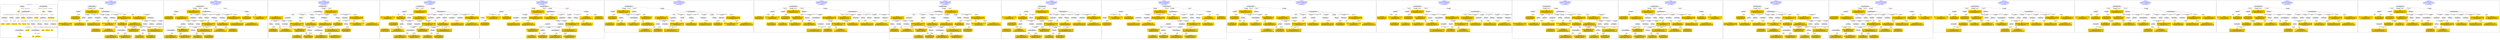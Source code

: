 digraph n0 {
fontcolor="blue"
remincross="true"
label="s05-met.json"
subgraph cluster_0 {
label="1-correct model"
n2[style="filled",color="white",fillcolor="lightgray",label="E12_Production1"];
n3[style="filled",color="white",fillcolor="lightgray",label="E21_Person1"];
n4[style="filled",color="white",fillcolor="lightgray",label="E55_Type3"];
n5[style="filled",color="white",fillcolor="lightgray",label="E52_Time-Span1"];
n6[style="filled",color="white",fillcolor="lightgray",label="E53_Place1"];
n7[style="filled",color="white",fillcolor="lightgray",label="E82_Actor_Appellation1"];
n8[shape="plaintext",style="filled",fillcolor="gold",label="Person URI"];
n9[style="filled",color="white",fillcolor="lightgray",label="E22_Man-Made_Object1"];
n10[style="filled",color="white",fillcolor="lightgray",label="E8_Acquisition1"];
n11[style="filled",color="white",fillcolor="lightgray",label="E55_Type1"];
n12[style="filled",color="white",fillcolor="lightgray",label="E55_Type2"];
n13[shape="plaintext",style="filled",fillcolor="gold",label="Description"];
n14[style="filled",color="white",fillcolor="lightgray",label="E54_Dimension1"];
n15[shape="plaintext",style="filled",fillcolor="gold",label="Object URI"];
n16[style="filled",color="white",fillcolor="lightgray",label="E33_Linguistic_Object1"];
n17[style="filled",color="white",fillcolor="lightgray",label="E55_Type4"];
n18[shape="plaintext",style="filled",fillcolor="gold",label="values"];
n19[style="filled",color="white",fillcolor="lightgray",label="E38_Image1"];
n20[shape="plaintext",style="filled",fillcolor="gold",label="image"];
n21[style="filled",color="white",fillcolor="lightgray",label="E44_Place_Appellation1"];
n22[shape="plaintext",style="filled",fillcolor="gold",label="Geography"];
n23[shape="plaintext",style="filled",fillcolor="gold",label="Date"];
n24[shape="plaintext",style="filled",fillcolor="gold",label="values"];
n25[shape="plaintext",style="filled",fillcolor="gold",label="Classification URI"];
n26[shape="plaintext",style="filled",fillcolor="gold",label="Classification"];
n27[shape="plaintext",style="filled",fillcolor="gold",label="Culture URI"];
n28[shape="plaintext",style="filled",fillcolor="gold",label="Culture"];
n29[shape="plaintext",style="filled",fillcolor="gold",label="Medium URI"];
n30[shape="plaintext",style="filled",fillcolor="gold",label="Medium"];
n31[shape="plaintext",style="filled",fillcolor="gold",label="ProvenanceTypeURI"];
n32[shape="plaintext",style="filled",fillcolor="gold",label="Appellation URI"];
n33[shape="plaintext",style="filled",fillcolor="gold",label="Who"];
n34[shape="plaintext",style="filled",fillcolor="gold",label="Credit Line"];
}
subgraph cluster_1 {
label="candidate 0\nlink coherence:0.8709677419354839\nnode coherence:0.9354838709677419\nconfidence:0.4347347382422815\nmapping score:0.5030358326996374\ncost:30.99827\n-precision:0.55-recall:0.53"
n36[style="filled",color="white",fillcolor="lightgray",label="E12_Production1"];
n37[style="filled",color="white",fillcolor="lightgray",label="E21_Person1"];
n38[style="filled",color="white",fillcolor="lightgray",label="E52_Time-Span2"];
n39[style="filled",color="white",fillcolor="lightgray",label="E55_Type1"];
n40[style="filled",color="white",fillcolor="lightgray",label="E74_Group1"];
n41[style="filled",color="white",fillcolor="lightgray",label="E82_Actor_Appellation1"];
n42[style="filled",color="white",fillcolor="lightgray",label="E22_Man-Made_Object1"];
n43[style="filled",color="white",fillcolor="lightgray",label="E35_Title1"];
n44[style="filled",color="white",fillcolor="lightgray",label="E38_Image1"];
n45[style="filled",color="white",fillcolor="lightgray",label="E54_Dimension1"];
n46[style="filled",color="white",fillcolor="lightgray",label="E55_Type2"];
n47[style="filled",color="white",fillcolor="lightgray",label="E8_Acquisition1"];
n48[style="filled",color="white",fillcolor="lightgray",label="E33_Linguistic_Object1"];
n49[style="filled",color="white",fillcolor="lightgray",label="E55_Type3"];
n50[shape="plaintext",style="filled",fillcolor="gold",label="Culture URI\n[E55_Type,classLink,0.477]\n[E74_Group,classLink,0.345]\n[E57_Material,classLink,0.122]\n[E55_Type,label,0.056]"];
n51[shape="plaintext",style="filled",fillcolor="gold",label="Medium\n[E29_Design_or_Procedure,P3_has_note,0.336]\n[E55_Type,label,0.269]\n[E57_Material,label,0.256]\n[E12_Production,P3_has_note,0.139]"];
n52[shape="plaintext",style="filled",fillcolor="gold",label="Culture\n[E74_Group,label,0.53]\n[E74_Group,classLink,0.309]\n[E55_Type,label,0.094]\n[E21_Person,P3_has_note,0.067]"];
n53[shape="plaintext",style="filled",fillcolor="gold",label="Description\n[E22_Man-Made_Object,P3_has_note,0.3]\n[E33_Linguistic_Object,P3_has_note,0.286]\n[E73_Information_Object,P3_has_note,0.274]\n[E35_Title,label,0.14]"];
n54[shape="plaintext",style="filled",fillcolor="gold",label="Classification URI\n[E55_Type,classLink,0.601]\n[E55_Type,label,0.148]\n[E74_Group,classLink,0.131]\n[E57_Material,classLink,0.12]"];
n55[shape="plaintext",style="filled",fillcolor="gold",label="values\n[E54_Dimension,P3_has_note,0.769]\n[E22_Man-Made_Object,P3_has_note,0.088]\n[E34_Inscription,P3_has_note,0.074]\n[E22_Man-Made_Object,classLink,0.068]"];
n56[shape="plaintext",style="filled",fillcolor="gold",label="Person URI\n[E21_Person,classLink,0.433]\n[E82_Actor_Appellation,classLink,0.364]\n[E39_Actor,classLink,0.16]\n[E30_Right,P3_has_note,0.044]"];
n57[shape="plaintext",style="filled",fillcolor="gold",label="Object URI\n[E22_Man-Made_Object,classLink,0.872]\n[E38_Image,classLink,0.044]\n[E22_Man-Made_Object,P3_has_note,0.044]\n[E30_Right,P3_has_note,0.04]"];
n58[shape="plaintext",style="filled",fillcolor="gold",label="image\n[E38_Image,classLink,0.62]\n[E22_Man-Made_Object,classLink,0.15]\n[E78_Collection,classLink,0.134]\n[E21_Person,classLink,0.095]"];
n59[shape="plaintext",style="filled",fillcolor="gold",label="Credit Line\n[E30_Right,P3_has_note,0.408]\n[E8_Acquisition,P3_has_note,0.371]\n[E33_Linguistic_Object,P3_has_note,0.113]\n[E22_Man-Made_Object,P3_has_note,0.109]"];
n60[shape="plaintext",style="filled",fillcolor="gold",label="Geography\n[E44_Place_Appellation,label,0.375]\n[E48_Place_Name,label,0.263]\n[E33_Linguistic_Object,P3_has_note,0.189]\n[E82_Actor_Appellation,label,0.172]"];
n61[shape="plaintext",style="filled",fillcolor="gold",label="Date\n[E52_Time-Span,P82_at_some_time_within,0.375]\n[E52_Time-Span,label,0.255]\n[E52_Time-Span,P82a_begin_of_the_begin,0.247]\n[E52_Time-Span,P82b_end_of_the_end,0.123]"];
n62[shape="plaintext",style="filled",fillcolor="gold",label="values\n[E33_Linguistic_Object,P3_has_note,0.278]\n[E22_Man-Made_Object,P3_has_note,0.263]\n[E35_Title,label,0.233]\n[E73_Information_Object,P3_has_note,0.226]"];
n63[shape="plaintext",style="filled",fillcolor="gold",label="Appellation URI\n[E82_Actor_Appellation,classLink,0.59]\n[E21_Person,classLink,0.376]\n[E39_Actor,classLink,0.026]\n[E30_Right,P3_has_note,0.007]"];
n64[shape="plaintext",style="filled",fillcolor="gold",label="Classification\n[E55_Type,label,0.355]\n[E55_Type,classLink,0.327]\n[E31_Document,classLink,0.161]\n[E33_Linguistic_Object,P3_has_note,0.156]"];
n65[shape="plaintext",style="filled",fillcolor="gold",label="ProvenanceTypeURI\n[E55_Type,classLink,0.699]\n[E74_Group,classLink,0.151]\n[E57_Material,classLink,0.13]\n[E55_Type,label,0.02]"];
n66[shape="plaintext",style="filled",fillcolor="gold",label="Who\n[E82_Actor_Appellation,label,0.544]\n[E33_Linguistic_Object,P3_has_note,0.158]\n[E30_Right,P3_has_note,0.15]\n[E22_Man-Made_Object,classLink,0.148]"];
n67[shape="plaintext",style="filled",fillcolor="gold",label="Medium URI\n[E55_Type,classLink,0.416]\n[E57_Material,classLink,0.38]\n[E74_Group,classLink,0.175]\n[E55_Type,label,0.029]"];
}
subgraph cluster_2 {
label="candidate 1\nlink coherence:0.8709677419354839\nnode coherence:0.9354838709677419\nconfidence:0.4347347382422815\nmapping score:0.5030358326996374\ncost:30.99833\n-precision:0.55-recall:0.53"
n69[style="filled",color="white",fillcolor="lightgray",label="E12_Production1"];
n70[style="filled",color="white",fillcolor="lightgray",label="E21_Person1"];
n71[style="filled",color="white",fillcolor="lightgray",label="E52_Time-Span2"];
n72[style="filled",color="white",fillcolor="lightgray",label="E55_Type1"];
n73[style="filled",color="white",fillcolor="lightgray",label="E74_Group1"];
n74[style="filled",color="white",fillcolor="lightgray",label="E82_Actor_Appellation1"];
n75[style="filled",color="white",fillcolor="lightgray",label="E22_Man-Made_Object1"];
n76[style="filled",color="white",fillcolor="lightgray",label="E35_Title1"];
n77[style="filled",color="white",fillcolor="lightgray",label="E38_Image1"];
n78[style="filled",color="white",fillcolor="lightgray",label="E54_Dimension1"];
n79[style="filled",color="white",fillcolor="lightgray",label="E8_Acquisition1"];
n80[style="filled",color="white",fillcolor="lightgray",label="E33_Linguistic_Object1"];
n81[style="filled",color="white",fillcolor="lightgray",label="E55_Type2"];
n82[style="filled",color="white",fillcolor="lightgray",label="E55_Type3"];
n83[shape="plaintext",style="filled",fillcolor="gold",label="Culture URI\n[E55_Type,classLink,0.477]\n[E74_Group,classLink,0.345]\n[E57_Material,classLink,0.122]\n[E55_Type,label,0.056]"];
n84[shape="plaintext",style="filled",fillcolor="gold",label="Medium\n[E29_Design_or_Procedure,P3_has_note,0.336]\n[E55_Type,label,0.269]\n[E57_Material,label,0.256]\n[E12_Production,P3_has_note,0.139]"];
n85[shape="plaintext",style="filled",fillcolor="gold",label="Culture\n[E74_Group,label,0.53]\n[E74_Group,classLink,0.309]\n[E55_Type,label,0.094]\n[E21_Person,P3_has_note,0.067]"];
n86[shape="plaintext",style="filled",fillcolor="gold",label="Description\n[E22_Man-Made_Object,P3_has_note,0.3]\n[E33_Linguistic_Object,P3_has_note,0.286]\n[E73_Information_Object,P3_has_note,0.274]\n[E35_Title,label,0.14]"];
n87[shape="plaintext",style="filled",fillcolor="gold",label="Classification URI\n[E55_Type,classLink,0.601]\n[E55_Type,label,0.148]\n[E74_Group,classLink,0.131]\n[E57_Material,classLink,0.12]"];
n88[shape="plaintext",style="filled",fillcolor="gold",label="values\n[E54_Dimension,P3_has_note,0.769]\n[E22_Man-Made_Object,P3_has_note,0.088]\n[E34_Inscription,P3_has_note,0.074]\n[E22_Man-Made_Object,classLink,0.068]"];
n89[shape="plaintext",style="filled",fillcolor="gold",label="Person URI\n[E21_Person,classLink,0.433]\n[E82_Actor_Appellation,classLink,0.364]\n[E39_Actor,classLink,0.16]\n[E30_Right,P3_has_note,0.044]"];
n90[shape="plaintext",style="filled",fillcolor="gold",label="Object URI\n[E22_Man-Made_Object,classLink,0.872]\n[E38_Image,classLink,0.044]\n[E22_Man-Made_Object,P3_has_note,0.044]\n[E30_Right,P3_has_note,0.04]"];
n91[shape="plaintext",style="filled",fillcolor="gold",label="image\n[E38_Image,classLink,0.62]\n[E22_Man-Made_Object,classLink,0.15]\n[E78_Collection,classLink,0.134]\n[E21_Person,classLink,0.095]"];
n92[shape="plaintext",style="filled",fillcolor="gold",label="Credit Line\n[E30_Right,P3_has_note,0.408]\n[E8_Acquisition,P3_has_note,0.371]\n[E33_Linguistic_Object,P3_has_note,0.113]\n[E22_Man-Made_Object,P3_has_note,0.109]"];
n93[shape="plaintext",style="filled",fillcolor="gold",label="Geography\n[E44_Place_Appellation,label,0.375]\n[E48_Place_Name,label,0.263]\n[E33_Linguistic_Object,P3_has_note,0.189]\n[E82_Actor_Appellation,label,0.172]"];
n94[shape="plaintext",style="filled",fillcolor="gold",label="Date\n[E52_Time-Span,P82_at_some_time_within,0.375]\n[E52_Time-Span,label,0.255]\n[E52_Time-Span,P82a_begin_of_the_begin,0.247]\n[E52_Time-Span,P82b_end_of_the_end,0.123]"];
n95[shape="plaintext",style="filled",fillcolor="gold",label="values\n[E33_Linguistic_Object,P3_has_note,0.278]\n[E22_Man-Made_Object,P3_has_note,0.263]\n[E35_Title,label,0.233]\n[E73_Information_Object,P3_has_note,0.226]"];
n96[shape="plaintext",style="filled",fillcolor="gold",label="Appellation URI\n[E82_Actor_Appellation,classLink,0.59]\n[E21_Person,classLink,0.376]\n[E39_Actor,classLink,0.026]\n[E30_Right,P3_has_note,0.007]"];
n97[shape="plaintext",style="filled",fillcolor="gold",label="Classification\n[E55_Type,label,0.355]\n[E55_Type,classLink,0.327]\n[E31_Document,classLink,0.161]\n[E33_Linguistic_Object,P3_has_note,0.156]"];
n98[shape="plaintext",style="filled",fillcolor="gold",label="ProvenanceTypeURI\n[E55_Type,classLink,0.699]\n[E74_Group,classLink,0.151]\n[E57_Material,classLink,0.13]\n[E55_Type,label,0.02]"];
n99[shape="plaintext",style="filled",fillcolor="gold",label="Who\n[E82_Actor_Appellation,label,0.544]\n[E33_Linguistic_Object,P3_has_note,0.158]\n[E30_Right,P3_has_note,0.15]\n[E22_Man-Made_Object,classLink,0.148]"];
n100[shape="plaintext",style="filled",fillcolor="gold",label="Medium URI\n[E55_Type,classLink,0.416]\n[E57_Material,classLink,0.38]\n[E74_Group,classLink,0.175]\n[E55_Type,label,0.029]"];
}
subgraph cluster_3 {
label="candidate 10\nlink coherence:0.8387096774193549\nnode coherence:0.9354838709677419\nconfidence:0.4347347382422815\nmapping score:0.5030358326996374\ncost:30.99829\n-precision:0.55-recall:0.53"
n102[style="filled",color="white",fillcolor="lightgray",label="E12_Production1"];
n103[style="filled",color="white",fillcolor="lightgray",label="E21_Person1"];
n104[style="filled",color="white",fillcolor="lightgray",label="E52_Time-Span2"];
n105[style="filled",color="white",fillcolor="lightgray",label="E55_Type1"];
n106[style="filled",color="white",fillcolor="lightgray",label="E74_Group1"];
n107[style="filled",color="white",fillcolor="lightgray",label="E82_Actor_Appellation1"];
n108[style="filled",color="white",fillcolor="lightgray",label="E22_Man-Made_Object1"];
n109[style="filled",color="white",fillcolor="lightgray",label="E35_Title1"];
n110[style="filled",color="white",fillcolor="lightgray",label="E38_Image1"];
n111[style="filled",color="white",fillcolor="lightgray",label="E54_Dimension1"];
n112[style="filled",color="white",fillcolor="lightgray",label="E55_Type2"];
n113[style="filled",color="white",fillcolor="lightgray",label="E8_Acquisition1"];
n114[style="filled",color="white",fillcolor="lightgray",label="E33_Linguistic_Object1"];
n115[style="filled",color="white",fillcolor="lightgray",label="E55_Type3"];
n116[shape="plaintext",style="filled",fillcolor="gold",label="Culture URI\n[E55_Type,classLink,0.477]\n[E74_Group,classLink,0.345]\n[E57_Material,classLink,0.122]\n[E55_Type,label,0.056]"];
n117[shape="plaintext",style="filled",fillcolor="gold",label="Medium\n[E29_Design_or_Procedure,P3_has_note,0.336]\n[E55_Type,label,0.269]\n[E57_Material,label,0.256]\n[E12_Production,P3_has_note,0.139]"];
n118[shape="plaintext",style="filled",fillcolor="gold",label="Culture\n[E74_Group,label,0.53]\n[E74_Group,classLink,0.309]\n[E55_Type,label,0.094]\n[E21_Person,P3_has_note,0.067]"];
n119[shape="plaintext",style="filled",fillcolor="gold",label="Description\n[E22_Man-Made_Object,P3_has_note,0.3]\n[E33_Linguistic_Object,P3_has_note,0.286]\n[E73_Information_Object,P3_has_note,0.274]\n[E35_Title,label,0.14]"];
n120[shape="plaintext",style="filled",fillcolor="gold",label="Classification URI\n[E55_Type,classLink,0.601]\n[E55_Type,label,0.148]\n[E74_Group,classLink,0.131]\n[E57_Material,classLink,0.12]"];
n121[shape="plaintext",style="filled",fillcolor="gold",label="values\n[E54_Dimension,P3_has_note,0.769]\n[E22_Man-Made_Object,P3_has_note,0.088]\n[E34_Inscription,P3_has_note,0.074]\n[E22_Man-Made_Object,classLink,0.068]"];
n122[shape="plaintext",style="filled",fillcolor="gold",label="Person URI\n[E21_Person,classLink,0.433]\n[E82_Actor_Appellation,classLink,0.364]\n[E39_Actor,classLink,0.16]\n[E30_Right,P3_has_note,0.044]"];
n123[shape="plaintext",style="filled",fillcolor="gold",label="Object URI\n[E22_Man-Made_Object,classLink,0.872]\n[E38_Image,classLink,0.044]\n[E22_Man-Made_Object,P3_has_note,0.044]\n[E30_Right,P3_has_note,0.04]"];
n124[shape="plaintext",style="filled",fillcolor="gold",label="image\n[E38_Image,classLink,0.62]\n[E22_Man-Made_Object,classLink,0.15]\n[E78_Collection,classLink,0.134]\n[E21_Person,classLink,0.095]"];
n125[shape="plaintext",style="filled",fillcolor="gold",label="Credit Line\n[E30_Right,P3_has_note,0.408]\n[E8_Acquisition,P3_has_note,0.371]\n[E33_Linguistic_Object,P3_has_note,0.113]\n[E22_Man-Made_Object,P3_has_note,0.109]"];
n126[shape="plaintext",style="filled",fillcolor="gold",label="Geography\n[E44_Place_Appellation,label,0.375]\n[E48_Place_Name,label,0.263]\n[E33_Linguistic_Object,P3_has_note,0.189]\n[E82_Actor_Appellation,label,0.172]"];
n127[shape="plaintext",style="filled",fillcolor="gold",label="Date\n[E52_Time-Span,P82_at_some_time_within,0.375]\n[E52_Time-Span,label,0.255]\n[E52_Time-Span,P82a_begin_of_the_begin,0.247]\n[E52_Time-Span,P82b_end_of_the_end,0.123]"];
n128[shape="plaintext",style="filled",fillcolor="gold",label="values\n[E33_Linguistic_Object,P3_has_note,0.278]\n[E22_Man-Made_Object,P3_has_note,0.263]\n[E35_Title,label,0.233]\n[E73_Information_Object,P3_has_note,0.226]"];
n129[shape="plaintext",style="filled",fillcolor="gold",label="Appellation URI\n[E82_Actor_Appellation,classLink,0.59]\n[E21_Person,classLink,0.376]\n[E39_Actor,classLink,0.026]\n[E30_Right,P3_has_note,0.007]"];
n130[shape="plaintext",style="filled",fillcolor="gold",label="Classification\n[E55_Type,label,0.355]\n[E55_Type,classLink,0.327]\n[E31_Document,classLink,0.161]\n[E33_Linguistic_Object,P3_has_note,0.156]"];
n131[shape="plaintext",style="filled",fillcolor="gold",label="ProvenanceTypeURI\n[E55_Type,classLink,0.699]\n[E74_Group,classLink,0.151]\n[E57_Material,classLink,0.13]\n[E55_Type,label,0.02]"];
n132[shape="plaintext",style="filled",fillcolor="gold",label="Who\n[E82_Actor_Appellation,label,0.544]\n[E33_Linguistic_Object,P3_has_note,0.158]\n[E30_Right,P3_has_note,0.15]\n[E22_Man-Made_Object,classLink,0.148]"];
n133[shape="plaintext",style="filled",fillcolor="gold",label="Medium URI\n[E55_Type,classLink,0.416]\n[E57_Material,classLink,0.38]\n[E74_Group,classLink,0.175]\n[E55_Type,label,0.029]"];
}
subgraph cluster_4 {
label="candidate 11\nlink coherence:0.8387096774193549\nnode coherence:0.9354838709677419\nconfidence:0.4347347382422815\nmapping score:0.5030358326996374\ncost:30.99835\n-precision:0.55-recall:0.53"
n135[style="filled",color="white",fillcolor="lightgray",label="E12_Production1"];
n136[style="filled",color="white",fillcolor="lightgray",label="E21_Person1"];
n137[style="filled",color="white",fillcolor="lightgray",label="E52_Time-Span2"];
n138[style="filled",color="white",fillcolor="lightgray",label="E55_Type1"];
n139[style="filled",color="white",fillcolor="lightgray",label="E74_Group1"];
n140[style="filled",color="white",fillcolor="lightgray",label="E82_Actor_Appellation1"];
n141[style="filled",color="white",fillcolor="lightgray",label="E22_Man-Made_Object1"];
n142[style="filled",color="white",fillcolor="lightgray",label="E35_Title1"];
n143[style="filled",color="white",fillcolor="lightgray",label="E38_Image1"];
n144[style="filled",color="white",fillcolor="lightgray",label="E54_Dimension1"];
n145[style="filled",color="white",fillcolor="lightgray",label="E8_Acquisition1"];
n146[style="filled",color="white",fillcolor="lightgray",label="E33_Linguistic_Object1"];
n147[style="filled",color="white",fillcolor="lightgray",label="E55_Type2"];
n148[style="filled",color="white",fillcolor="lightgray",label="E55_Type3"];
n149[shape="plaintext",style="filled",fillcolor="gold",label="Culture URI\n[E55_Type,classLink,0.477]\n[E74_Group,classLink,0.345]\n[E57_Material,classLink,0.122]\n[E55_Type,label,0.056]"];
n150[shape="plaintext",style="filled",fillcolor="gold",label="Medium\n[E29_Design_or_Procedure,P3_has_note,0.336]\n[E55_Type,label,0.269]\n[E57_Material,label,0.256]\n[E12_Production,P3_has_note,0.139]"];
n151[shape="plaintext",style="filled",fillcolor="gold",label="Culture\n[E74_Group,label,0.53]\n[E74_Group,classLink,0.309]\n[E55_Type,label,0.094]\n[E21_Person,P3_has_note,0.067]"];
n152[shape="plaintext",style="filled",fillcolor="gold",label="Description\n[E22_Man-Made_Object,P3_has_note,0.3]\n[E33_Linguistic_Object,P3_has_note,0.286]\n[E73_Information_Object,P3_has_note,0.274]\n[E35_Title,label,0.14]"];
n153[shape="plaintext",style="filled",fillcolor="gold",label="Classification URI\n[E55_Type,classLink,0.601]\n[E55_Type,label,0.148]\n[E74_Group,classLink,0.131]\n[E57_Material,classLink,0.12]"];
n154[shape="plaintext",style="filled",fillcolor="gold",label="values\n[E54_Dimension,P3_has_note,0.769]\n[E22_Man-Made_Object,P3_has_note,0.088]\n[E34_Inscription,P3_has_note,0.074]\n[E22_Man-Made_Object,classLink,0.068]"];
n155[shape="plaintext",style="filled",fillcolor="gold",label="Person URI\n[E21_Person,classLink,0.433]\n[E82_Actor_Appellation,classLink,0.364]\n[E39_Actor,classLink,0.16]\n[E30_Right,P3_has_note,0.044]"];
n156[shape="plaintext",style="filled",fillcolor="gold",label="Object URI\n[E22_Man-Made_Object,classLink,0.872]\n[E38_Image,classLink,0.044]\n[E22_Man-Made_Object,P3_has_note,0.044]\n[E30_Right,P3_has_note,0.04]"];
n157[shape="plaintext",style="filled",fillcolor="gold",label="image\n[E38_Image,classLink,0.62]\n[E22_Man-Made_Object,classLink,0.15]\n[E78_Collection,classLink,0.134]\n[E21_Person,classLink,0.095]"];
n158[shape="plaintext",style="filled",fillcolor="gold",label="Credit Line\n[E30_Right,P3_has_note,0.408]\n[E8_Acquisition,P3_has_note,0.371]\n[E33_Linguistic_Object,P3_has_note,0.113]\n[E22_Man-Made_Object,P3_has_note,0.109]"];
n159[shape="plaintext",style="filled",fillcolor="gold",label="Geography\n[E44_Place_Appellation,label,0.375]\n[E48_Place_Name,label,0.263]\n[E33_Linguistic_Object,P3_has_note,0.189]\n[E82_Actor_Appellation,label,0.172]"];
n160[shape="plaintext",style="filled",fillcolor="gold",label="Date\n[E52_Time-Span,P82_at_some_time_within,0.375]\n[E52_Time-Span,label,0.255]\n[E52_Time-Span,P82a_begin_of_the_begin,0.247]\n[E52_Time-Span,P82b_end_of_the_end,0.123]"];
n161[shape="plaintext",style="filled",fillcolor="gold",label="values\n[E33_Linguistic_Object,P3_has_note,0.278]\n[E22_Man-Made_Object,P3_has_note,0.263]\n[E35_Title,label,0.233]\n[E73_Information_Object,P3_has_note,0.226]"];
n162[shape="plaintext",style="filled",fillcolor="gold",label="Appellation URI\n[E82_Actor_Appellation,classLink,0.59]\n[E21_Person,classLink,0.376]\n[E39_Actor,classLink,0.026]\n[E30_Right,P3_has_note,0.007]"];
n163[shape="plaintext",style="filled",fillcolor="gold",label="Classification\n[E55_Type,label,0.355]\n[E55_Type,classLink,0.327]\n[E31_Document,classLink,0.161]\n[E33_Linguistic_Object,P3_has_note,0.156]"];
n164[shape="plaintext",style="filled",fillcolor="gold",label="ProvenanceTypeURI\n[E55_Type,classLink,0.699]\n[E74_Group,classLink,0.151]\n[E57_Material,classLink,0.13]\n[E55_Type,label,0.02]"];
n165[shape="plaintext",style="filled",fillcolor="gold",label="Who\n[E82_Actor_Appellation,label,0.544]\n[E33_Linguistic_Object,P3_has_note,0.158]\n[E30_Right,P3_has_note,0.15]\n[E22_Man-Made_Object,classLink,0.148]"];
n166[shape="plaintext",style="filled",fillcolor="gold",label="Medium URI\n[E55_Type,classLink,0.416]\n[E57_Material,classLink,0.38]\n[E74_Group,classLink,0.175]\n[E55_Type,label,0.029]"];
}
subgraph cluster_5 {
label="candidate 12\nlink coherence:0.8387096774193549\nnode coherence:0.9354838709677419\nconfidence:0.4347347382422815\nmapping score:0.5030358326996374\ncost:30.99845\n-precision:0.55-recall:0.53"
n168[style="filled",color="white",fillcolor="lightgray",label="E12_Production1"];
n169[style="filled",color="white",fillcolor="lightgray",label="E21_Person1"];
n170[style="filled",color="white",fillcolor="lightgray",label="E52_Time-Span2"];
n171[style="filled",color="white",fillcolor="lightgray",label="E74_Group1"];
n172[style="filled",color="white",fillcolor="lightgray",label="E82_Actor_Appellation1"];
n173[style="filled",color="white",fillcolor="lightgray",label="E22_Man-Made_Object1"];
n174[style="filled",color="white",fillcolor="lightgray",label="E35_Title1"];
n175[style="filled",color="white",fillcolor="lightgray",label="E38_Image1"];
n176[style="filled",color="white",fillcolor="lightgray",label="E54_Dimension1"];
n177[style="filled",color="white",fillcolor="lightgray",label="E8_Acquisition1"];
n178[style="filled",color="white",fillcolor="lightgray",label="E33_Linguistic_Object2"];
n179[style="filled",color="white",fillcolor="lightgray",label="E55_Type1"];
n180[style="filled",color="white",fillcolor="lightgray",label="E55_Type2"];
n181[style="filled",color="white",fillcolor="lightgray",label="E55_Type3"];
n182[shape="plaintext",style="filled",fillcolor="gold",label="Culture URI\n[E55_Type,classLink,0.477]\n[E74_Group,classLink,0.345]\n[E57_Material,classLink,0.122]\n[E55_Type,label,0.056]"];
n183[shape="plaintext",style="filled",fillcolor="gold",label="Medium\n[E29_Design_or_Procedure,P3_has_note,0.336]\n[E55_Type,label,0.269]\n[E57_Material,label,0.256]\n[E12_Production,P3_has_note,0.139]"];
n184[shape="plaintext",style="filled",fillcolor="gold",label="Culture\n[E74_Group,label,0.53]\n[E74_Group,classLink,0.309]\n[E55_Type,label,0.094]\n[E21_Person,P3_has_note,0.067]"];
n185[shape="plaintext",style="filled",fillcolor="gold",label="Description\n[E22_Man-Made_Object,P3_has_note,0.3]\n[E33_Linguistic_Object,P3_has_note,0.286]\n[E73_Information_Object,P3_has_note,0.274]\n[E35_Title,label,0.14]"];
n186[shape="plaintext",style="filled",fillcolor="gold",label="Classification URI\n[E55_Type,classLink,0.601]\n[E55_Type,label,0.148]\n[E74_Group,classLink,0.131]\n[E57_Material,classLink,0.12]"];
n187[shape="plaintext",style="filled",fillcolor="gold",label="values\n[E54_Dimension,P3_has_note,0.769]\n[E22_Man-Made_Object,P3_has_note,0.088]\n[E34_Inscription,P3_has_note,0.074]\n[E22_Man-Made_Object,classLink,0.068]"];
n188[shape="plaintext",style="filled",fillcolor="gold",label="Person URI\n[E21_Person,classLink,0.433]\n[E82_Actor_Appellation,classLink,0.364]\n[E39_Actor,classLink,0.16]\n[E30_Right,P3_has_note,0.044]"];
n189[shape="plaintext",style="filled",fillcolor="gold",label="Object URI\n[E22_Man-Made_Object,classLink,0.872]\n[E38_Image,classLink,0.044]\n[E22_Man-Made_Object,P3_has_note,0.044]\n[E30_Right,P3_has_note,0.04]"];
n190[shape="plaintext",style="filled",fillcolor="gold",label="image\n[E38_Image,classLink,0.62]\n[E22_Man-Made_Object,classLink,0.15]\n[E78_Collection,classLink,0.134]\n[E21_Person,classLink,0.095]"];
n191[shape="plaintext",style="filled",fillcolor="gold",label="Credit Line\n[E30_Right,P3_has_note,0.408]\n[E8_Acquisition,P3_has_note,0.371]\n[E33_Linguistic_Object,P3_has_note,0.113]\n[E22_Man-Made_Object,P3_has_note,0.109]"];
n192[shape="plaintext",style="filled",fillcolor="gold",label="Geography\n[E44_Place_Appellation,label,0.375]\n[E48_Place_Name,label,0.263]\n[E33_Linguistic_Object,P3_has_note,0.189]\n[E82_Actor_Appellation,label,0.172]"];
n193[shape="plaintext",style="filled",fillcolor="gold",label="Date\n[E52_Time-Span,P82_at_some_time_within,0.375]\n[E52_Time-Span,label,0.255]\n[E52_Time-Span,P82a_begin_of_the_begin,0.247]\n[E52_Time-Span,P82b_end_of_the_end,0.123]"];
n194[shape="plaintext",style="filled",fillcolor="gold",label="values\n[E33_Linguistic_Object,P3_has_note,0.278]\n[E22_Man-Made_Object,P3_has_note,0.263]\n[E35_Title,label,0.233]\n[E73_Information_Object,P3_has_note,0.226]"];
n195[shape="plaintext",style="filled",fillcolor="gold",label="Appellation URI\n[E82_Actor_Appellation,classLink,0.59]\n[E21_Person,classLink,0.376]\n[E39_Actor,classLink,0.026]\n[E30_Right,P3_has_note,0.007]"];
n196[shape="plaintext",style="filled",fillcolor="gold",label="Classification\n[E55_Type,label,0.355]\n[E55_Type,classLink,0.327]\n[E31_Document,classLink,0.161]\n[E33_Linguistic_Object,P3_has_note,0.156]"];
n197[shape="plaintext",style="filled",fillcolor="gold",label="ProvenanceTypeURI\n[E55_Type,classLink,0.699]\n[E74_Group,classLink,0.151]\n[E57_Material,classLink,0.13]\n[E55_Type,label,0.02]"];
n198[shape="plaintext",style="filled",fillcolor="gold",label="Who\n[E82_Actor_Appellation,label,0.544]\n[E33_Linguistic_Object,P3_has_note,0.158]\n[E30_Right,P3_has_note,0.15]\n[E22_Man-Made_Object,classLink,0.148]"];
n199[shape="plaintext",style="filled",fillcolor="gold",label="Medium URI\n[E55_Type,classLink,0.416]\n[E57_Material,classLink,0.38]\n[E74_Group,classLink,0.175]\n[E55_Type,label,0.029]"];
}
subgraph cluster_6 {
label="candidate 13\nlink coherence:0.8387096774193549\nnode coherence:0.9354838709677419\nconfidence:0.4347347382422815\nmapping score:0.5030358326996374\ncost:30.99849\n-precision:0.52-recall:0.5"
n201[style="filled",color="white",fillcolor="lightgray",label="E12_Production1"];
n202[style="filled",color="white",fillcolor="lightgray",label="E52_Time-Span2"];
n203[style="filled",color="white",fillcolor="lightgray",label="E55_Type1"];
n204[style="filled",color="white",fillcolor="lightgray",label="E21_Person1"];
n205[style="filled",color="white",fillcolor="lightgray",label="E74_Group1"];
n206[style="filled",color="white",fillcolor="lightgray",label="E82_Actor_Appellation1"];
n207[style="filled",color="white",fillcolor="lightgray",label="E22_Man-Made_Object1"];
n208[style="filled",color="white",fillcolor="lightgray",label="E35_Title1"];
n209[style="filled",color="white",fillcolor="lightgray",label="E38_Image1"];
n210[style="filled",color="white",fillcolor="lightgray",label="E54_Dimension1"];
n211[style="filled",color="white",fillcolor="lightgray",label="E55_Type2"];
n212[style="filled",color="white",fillcolor="lightgray",label="E8_Acquisition1"];
n213[style="filled",color="white",fillcolor="lightgray",label="E33_Linguistic_Object1"];
n214[style="filled",color="white",fillcolor="lightgray",label="E55_Type3"];
n215[shape="plaintext",style="filled",fillcolor="gold",label="Culture URI\n[E55_Type,classLink,0.477]\n[E74_Group,classLink,0.345]\n[E57_Material,classLink,0.122]\n[E55_Type,label,0.056]"];
n216[shape="plaintext",style="filled",fillcolor="gold",label="Medium\n[E29_Design_or_Procedure,P3_has_note,0.336]\n[E55_Type,label,0.269]\n[E57_Material,label,0.256]\n[E12_Production,P3_has_note,0.139]"];
n217[shape="plaintext",style="filled",fillcolor="gold",label="Culture\n[E74_Group,label,0.53]\n[E74_Group,classLink,0.309]\n[E55_Type,label,0.094]\n[E21_Person,P3_has_note,0.067]"];
n218[shape="plaintext",style="filled",fillcolor="gold",label="Description\n[E22_Man-Made_Object,P3_has_note,0.3]\n[E33_Linguistic_Object,P3_has_note,0.286]\n[E73_Information_Object,P3_has_note,0.274]\n[E35_Title,label,0.14]"];
n219[shape="plaintext",style="filled",fillcolor="gold",label="Classification URI\n[E55_Type,classLink,0.601]\n[E55_Type,label,0.148]\n[E74_Group,classLink,0.131]\n[E57_Material,classLink,0.12]"];
n220[shape="plaintext",style="filled",fillcolor="gold",label="values\n[E54_Dimension,P3_has_note,0.769]\n[E22_Man-Made_Object,P3_has_note,0.088]\n[E34_Inscription,P3_has_note,0.074]\n[E22_Man-Made_Object,classLink,0.068]"];
n221[shape="plaintext",style="filled",fillcolor="gold",label="Person URI\n[E21_Person,classLink,0.433]\n[E82_Actor_Appellation,classLink,0.364]\n[E39_Actor,classLink,0.16]\n[E30_Right,P3_has_note,0.044]"];
n222[shape="plaintext",style="filled",fillcolor="gold",label="Object URI\n[E22_Man-Made_Object,classLink,0.872]\n[E38_Image,classLink,0.044]\n[E22_Man-Made_Object,P3_has_note,0.044]\n[E30_Right,P3_has_note,0.04]"];
n223[shape="plaintext",style="filled",fillcolor="gold",label="image\n[E38_Image,classLink,0.62]\n[E22_Man-Made_Object,classLink,0.15]\n[E78_Collection,classLink,0.134]\n[E21_Person,classLink,0.095]"];
n224[shape="plaintext",style="filled",fillcolor="gold",label="Credit Line\n[E30_Right,P3_has_note,0.408]\n[E8_Acquisition,P3_has_note,0.371]\n[E33_Linguistic_Object,P3_has_note,0.113]\n[E22_Man-Made_Object,P3_has_note,0.109]"];
n225[shape="plaintext",style="filled",fillcolor="gold",label="Geography\n[E44_Place_Appellation,label,0.375]\n[E48_Place_Name,label,0.263]\n[E33_Linguistic_Object,P3_has_note,0.189]\n[E82_Actor_Appellation,label,0.172]"];
n226[shape="plaintext",style="filled",fillcolor="gold",label="Date\n[E52_Time-Span,P82_at_some_time_within,0.375]\n[E52_Time-Span,label,0.255]\n[E52_Time-Span,P82a_begin_of_the_begin,0.247]\n[E52_Time-Span,P82b_end_of_the_end,0.123]"];
n227[shape="plaintext",style="filled",fillcolor="gold",label="values\n[E33_Linguistic_Object,P3_has_note,0.278]\n[E22_Man-Made_Object,P3_has_note,0.263]\n[E35_Title,label,0.233]\n[E73_Information_Object,P3_has_note,0.226]"];
n228[shape="plaintext",style="filled",fillcolor="gold",label="Appellation URI\n[E82_Actor_Appellation,classLink,0.59]\n[E21_Person,classLink,0.376]\n[E39_Actor,classLink,0.026]\n[E30_Right,P3_has_note,0.007]"];
n229[shape="plaintext",style="filled",fillcolor="gold",label="Classification\n[E55_Type,label,0.355]\n[E55_Type,classLink,0.327]\n[E31_Document,classLink,0.161]\n[E33_Linguistic_Object,P3_has_note,0.156]"];
n230[shape="plaintext",style="filled",fillcolor="gold",label="ProvenanceTypeURI\n[E55_Type,classLink,0.699]\n[E74_Group,classLink,0.151]\n[E57_Material,classLink,0.13]\n[E55_Type,label,0.02]"];
n231[shape="plaintext",style="filled",fillcolor="gold",label="Who\n[E82_Actor_Appellation,label,0.544]\n[E33_Linguistic_Object,P3_has_note,0.158]\n[E30_Right,P3_has_note,0.15]\n[E22_Man-Made_Object,classLink,0.148]"];
n232[shape="plaintext",style="filled",fillcolor="gold",label="Medium URI\n[E55_Type,classLink,0.416]\n[E57_Material,classLink,0.38]\n[E74_Group,classLink,0.175]\n[E55_Type,label,0.029]"];
}
subgraph cluster_7 {
label="candidate 14\nlink coherence:0.8387096774193549\nnode coherence:0.9354838709677419\nconfidence:0.4347347382422815\nmapping score:0.5030358326996374\ncost:30.99855\n-precision:0.52-recall:0.5"
n234[style="filled",color="white",fillcolor="lightgray",label="E12_Production1"];
n235[style="filled",color="white",fillcolor="lightgray",label="E52_Time-Span2"];
n236[style="filled",color="white",fillcolor="lightgray",label="E55_Type1"];
n237[style="filled",color="white",fillcolor="lightgray",label="E21_Person1"];
n238[style="filled",color="white",fillcolor="lightgray",label="E74_Group1"];
n239[style="filled",color="white",fillcolor="lightgray",label="E82_Actor_Appellation1"];
n240[style="filled",color="white",fillcolor="lightgray",label="E22_Man-Made_Object1"];
n241[style="filled",color="white",fillcolor="lightgray",label="E35_Title1"];
n242[style="filled",color="white",fillcolor="lightgray",label="E38_Image1"];
n243[style="filled",color="white",fillcolor="lightgray",label="E54_Dimension1"];
n244[style="filled",color="white",fillcolor="lightgray",label="E8_Acquisition1"];
n245[style="filled",color="white",fillcolor="lightgray",label="E33_Linguistic_Object1"];
n246[style="filled",color="white",fillcolor="lightgray",label="E55_Type2"];
n247[style="filled",color="white",fillcolor="lightgray",label="E55_Type3"];
n248[shape="plaintext",style="filled",fillcolor="gold",label="Culture URI\n[E55_Type,classLink,0.477]\n[E74_Group,classLink,0.345]\n[E57_Material,classLink,0.122]\n[E55_Type,label,0.056]"];
n249[shape="plaintext",style="filled",fillcolor="gold",label="Medium\n[E29_Design_or_Procedure,P3_has_note,0.336]\n[E55_Type,label,0.269]\n[E57_Material,label,0.256]\n[E12_Production,P3_has_note,0.139]"];
n250[shape="plaintext",style="filled",fillcolor="gold",label="Culture\n[E74_Group,label,0.53]\n[E74_Group,classLink,0.309]\n[E55_Type,label,0.094]\n[E21_Person,P3_has_note,0.067]"];
n251[shape="plaintext",style="filled",fillcolor="gold",label="Description\n[E22_Man-Made_Object,P3_has_note,0.3]\n[E33_Linguistic_Object,P3_has_note,0.286]\n[E73_Information_Object,P3_has_note,0.274]\n[E35_Title,label,0.14]"];
n252[shape="plaintext",style="filled",fillcolor="gold",label="Classification URI\n[E55_Type,classLink,0.601]\n[E55_Type,label,0.148]\n[E74_Group,classLink,0.131]\n[E57_Material,classLink,0.12]"];
n253[shape="plaintext",style="filled",fillcolor="gold",label="values\n[E54_Dimension,P3_has_note,0.769]\n[E22_Man-Made_Object,P3_has_note,0.088]\n[E34_Inscription,P3_has_note,0.074]\n[E22_Man-Made_Object,classLink,0.068]"];
n254[shape="plaintext",style="filled",fillcolor="gold",label="Person URI\n[E21_Person,classLink,0.433]\n[E82_Actor_Appellation,classLink,0.364]\n[E39_Actor,classLink,0.16]\n[E30_Right,P3_has_note,0.044]"];
n255[shape="plaintext",style="filled",fillcolor="gold",label="Object URI\n[E22_Man-Made_Object,classLink,0.872]\n[E38_Image,classLink,0.044]\n[E22_Man-Made_Object,P3_has_note,0.044]\n[E30_Right,P3_has_note,0.04]"];
n256[shape="plaintext",style="filled",fillcolor="gold",label="image\n[E38_Image,classLink,0.62]\n[E22_Man-Made_Object,classLink,0.15]\n[E78_Collection,classLink,0.134]\n[E21_Person,classLink,0.095]"];
n257[shape="plaintext",style="filled",fillcolor="gold",label="Credit Line\n[E30_Right,P3_has_note,0.408]\n[E8_Acquisition,P3_has_note,0.371]\n[E33_Linguistic_Object,P3_has_note,0.113]\n[E22_Man-Made_Object,P3_has_note,0.109]"];
n258[shape="plaintext",style="filled",fillcolor="gold",label="Geography\n[E44_Place_Appellation,label,0.375]\n[E48_Place_Name,label,0.263]\n[E33_Linguistic_Object,P3_has_note,0.189]\n[E82_Actor_Appellation,label,0.172]"];
n259[shape="plaintext",style="filled",fillcolor="gold",label="Date\n[E52_Time-Span,P82_at_some_time_within,0.375]\n[E52_Time-Span,label,0.255]\n[E52_Time-Span,P82a_begin_of_the_begin,0.247]\n[E52_Time-Span,P82b_end_of_the_end,0.123]"];
n260[shape="plaintext",style="filled",fillcolor="gold",label="values\n[E33_Linguistic_Object,P3_has_note,0.278]\n[E22_Man-Made_Object,P3_has_note,0.263]\n[E35_Title,label,0.233]\n[E73_Information_Object,P3_has_note,0.226]"];
n261[shape="plaintext",style="filled",fillcolor="gold",label="Appellation URI\n[E82_Actor_Appellation,classLink,0.59]\n[E21_Person,classLink,0.376]\n[E39_Actor,classLink,0.026]\n[E30_Right,P3_has_note,0.007]"];
n262[shape="plaintext",style="filled",fillcolor="gold",label="Classification\n[E55_Type,label,0.355]\n[E55_Type,classLink,0.327]\n[E31_Document,classLink,0.161]\n[E33_Linguistic_Object,P3_has_note,0.156]"];
n263[shape="plaintext",style="filled",fillcolor="gold",label="ProvenanceTypeURI\n[E55_Type,classLink,0.699]\n[E74_Group,classLink,0.151]\n[E57_Material,classLink,0.13]\n[E55_Type,label,0.02]"];
n264[shape="plaintext",style="filled",fillcolor="gold",label="Who\n[E82_Actor_Appellation,label,0.544]\n[E33_Linguistic_Object,P3_has_note,0.158]\n[E30_Right,P3_has_note,0.15]\n[E22_Man-Made_Object,classLink,0.148]"];
n265[shape="plaintext",style="filled",fillcolor="gold",label="Medium URI\n[E55_Type,classLink,0.416]\n[E57_Material,classLink,0.38]\n[E74_Group,classLink,0.175]\n[E55_Type,label,0.029]"];
}
subgraph cluster_8 {
label="candidate 15\nlink coherence:0.8387096774193549\nnode coherence:0.9354838709677419\nconfidence:0.4286551389926231\nmapping score:0.5010092996164179\ncost:30.99829\n-precision:0.55-recall:0.53"
n267[style="filled",color="white",fillcolor="lightgray",label="E12_Production1"];
n268[style="filled",color="white",fillcolor="lightgray",label="E21_Person1"];
n269[style="filled",color="white",fillcolor="lightgray",label="E52_Time-Span2"];
n270[style="filled",color="white",fillcolor="lightgray",label="E55_Type1"];
n271[style="filled",color="white",fillcolor="lightgray",label="E74_Group1"];
n272[style="filled",color="white",fillcolor="lightgray",label="E82_Actor_Appellation1"];
n273[style="filled",color="white",fillcolor="lightgray",label="E22_Man-Made_Object1"];
n274[style="filled",color="white",fillcolor="lightgray",label="E35_Title1"];
n275[style="filled",color="white",fillcolor="lightgray",label="E38_Image1"];
n276[style="filled",color="white",fillcolor="lightgray",label="E54_Dimension1"];
n277[style="filled",color="white",fillcolor="lightgray",label="E55_Type2"];
n278[style="filled",color="white",fillcolor="lightgray",label="E8_Acquisition1"];
n279[style="filled",color="white",fillcolor="lightgray",label="E33_Linguistic_Object1"];
n280[style="filled",color="white",fillcolor="lightgray",label="E55_Type3"];
n281[shape="plaintext",style="filled",fillcolor="gold",label="Medium URI\n[E55_Type,classLink,0.416]\n[E57_Material,classLink,0.38]\n[E74_Group,classLink,0.175]\n[E55_Type,label,0.029]"];
n282[shape="plaintext",style="filled",fillcolor="gold",label="Medium\n[E29_Design_or_Procedure,P3_has_note,0.336]\n[E55_Type,label,0.269]\n[E57_Material,label,0.256]\n[E12_Production,P3_has_note,0.139]"];
n283[shape="plaintext",style="filled",fillcolor="gold",label="Culture\n[E74_Group,label,0.53]\n[E74_Group,classLink,0.309]\n[E55_Type,label,0.094]\n[E21_Person,P3_has_note,0.067]"];
n284[shape="plaintext",style="filled",fillcolor="gold",label="Description\n[E22_Man-Made_Object,P3_has_note,0.3]\n[E33_Linguistic_Object,P3_has_note,0.286]\n[E73_Information_Object,P3_has_note,0.274]\n[E35_Title,label,0.14]"];
n285[shape="plaintext",style="filled",fillcolor="gold",label="Classification URI\n[E55_Type,classLink,0.601]\n[E55_Type,label,0.148]\n[E74_Group,classLink,0.131]\n[E57_Material,classLink,0.12]"];
n286[shape="plaintext",style="filled",fillcolor="gold",label="values\n[E54_Dimension,P3_has_note,0.769]\n[E22_Man-Made_Object,P3_has_note,0.088]\n[E34_Inscription,P3_has_note,0.074]\n[E22_Man-Made_Object,classLink,0.068]"];
n287[shape="plaintext",style="filled",fillcolor="gold",label="Person URI\n[E21_Person,classLink,0.433]\n[E82_Actor_Appellation,classLink,0.364]\n[E39_Actor,classLink,0.16]\n[E30_Right,P3_has_note,0.044]"];
n288[shape="plaintext",style="filled",fillcolor="gold",label="Object URI\n[E22_Man-Made_Object,classLink,0.872]\n[E38_Image,classLink,0.044]\n[E22_Man-Made_Object,P3_has_note,0.044]\n[E30_Right,P3_has_note,0.04]"];
n289[shape="plaintext",style="filled",fillcolor="gold",label="image\n[E38_Image,classLink,0.62]\n[E22_Man-Made_Object,classLink,0.15]\n[E78_Collection,classLink,0.134]\n[E21_Person,classLink,0.095]"];
n290[shape="plaintext",style="filled",fillcolor="gold",label="Credit Line\n[E30_Right,P3_has_note,0.408]\n[E8_Acquisition,P3_has_note,0.371]\n[E33_Linguistic_Object,P3_has_note,0.113]\n[E22_Man-Made_Object,P3_has_note,0.109]"];
n291[shape="plaintext",style="filled",fillcolor="gold",label="Geography\n[E44_Place_Appellation,label,0.375]\n[E48_Place_Name,label,0.263]\n[E33_Linguistic_Object,P3_has_note,0.189]\n[E82_Actor_Appellation,label,0.172]"];
n292[shape="plaintext",style="filled",fillcolor="gold",label="Date\n[E52_Time-Span,P82_at_some_time_within,0.375]\n[E52_Time-Span,label,0.255]\n[E52_Time-Span,P82a_begin_of_the_begin,0.247]\n[E52_Time-Span,P82b_end_of_the_end,0.123]"];
n293[shape="plaintext",style="filled",fillcolor="gold",label="values\n[E33_Linguistic_Object,P3_has_note,0.278]\n[E22_Man-Made_Object,P3_has_note,0.263]\n[E35_Title,label,0.233]\n[E73_Information_Object,P3_has_note,0.226]"];
n294[shape="plaintext",style="filled",fillcolor="gold",label="Appellation URI\n[E82_Actor_Appellation,classLink,0.59]\n[E21_Person,classLink,0.376]\n[E39_Actor,classLink,0.026]\n[E30_Right,P3_has_note,0.007]"];
n295[shape="plaintext",style="filled",fillcolor="gold",label="Classification\n[E55_Type,label,0.355]\n[E55_Type,classLink,0.327]\n[E31_Document,classLink,0.161]\n[E33_Linguistic_Object,P3_has_note,0.156]"];
n296[shape="plaintext",style="filled",fillcolor="gold",label="ProvenanceTypeURI\n[E55_Type,classLink,0.699]\n[E74_Group,classLink,0.151]\n[E57_Material,classLink,0.13]\n[E55_Type,label,0.02]"];
n297[shape="plaintext",style="filled",fillcolor="gold",label="Who\n[E82_Actor_Appellation,label,0.544]\n[E33_Linguistic_Object,P3_has_note,0.158]\n[E30_Right,P3_has_note,0.15]\n[E22_Man-Made_Object,classLink,0.148]"];
n298[shape="plaintext",style="filled",fillcolor="gold",label="Culture URI\n[E55_Type,classLink,0.477]\n[E74_Group,classLink,0.345]\n[E57_Material,classLink,0.122]\n[E55_Type,label,0.056]"];
}
subgraph cluster_9 {
label="candidate 16\nlink coherence:0.8387096774193549\nnode coherence:0.9354838709677419\nconfidence:0.4286551389926231\nmapping score:0.5010092996164179\ncost:30.99835\n-precision:0.52-recall:0.5"
n300[style="filled",color="white",fillcolor="lightgray",label="E12_Production1"];
n301[style="filled",color="white",fillcolor="lightgray",label="E21_Person1"];
n302[style="filled",color="white",fillcolor="lightgray",label="E52_Time-Span2"];
n303[style="filled",color="white",fillcolor="lightgray",label="E55_Type1"];
n304[style="filled",color="white",fillcolor="lightgray",label="E74_Group1"];
n305[style="filled",color="white",fillcolor="lightgray",label="E82_Actor_Appellation1"];
n306[style="filled",color="white",fillcolor="lightgray",label="E22_Man-Made_Object1"];
n307[style="filled",color="white",fillcolor="lightgray",label="E35_Title1"];
n308[style="filled",color="white",fillcolor="lightgray",label="E38_Image1"];
n309[style="filled",color="white",fillcolor="lightgray",label="E54_Dimension1"];
n310[style="filled",color="white",fillcolor="lightgray",label="E8_Acquisition1"];
n311[style="filled",color="white",fillcolor="lightgray",label="E33_Linguistic_Object1"];
n312[style="filled",color="white",fillcolor="lightgray",label="E55_Type2"];
n313[style="filled",color="white",fillcolor="lightgray",label="E55_Type3"];
n314[shape="plaintext",style="filled",fillcolor="gold",label="Medium URI\n[E55_Type,classLink,0.416]\n[E57_Material,classLink,0.38]\n[E74_Group,classLink,0.175]\n[E55_Type,label,0.029]"];
n315[shape="plaintext",style="filled",fillcolor="gold",label="Medium\n[E29_Design_or_Procedure,P3_has_note,0.336]\n[E55_Type,label,0.269]\n[E57_Material,label,0.256]\n[E12_Production,P3_has_note,0.139]"];
n316[shape="plaintext",style="filled",fillcolor="gold",label="Culture\n[E74_Group,label,0.53]\n[E74_Group,classLink,0.309]\n[E55_Type,label,0.094]\n[E21_Person,P3_has_note,0.067]"];
n317[shape="plaintext",style="filled",fillcolor="gold",label="Description\n[E22_Man-Made_Object,P3_has_note,0.3]\n[E33_Linguistic_Object,P3_has_note,0.286]\n[E73_Information_Object,P3_has_note,0.274]\n[E35_Title,label,0.14]"];
n318[shape="plaintext",style="filled",fillcolor="gold",label="Classification URI\n[E55_Type,classLink,0.601]\n[E55_Type,label,0.148]\n[E74_Group,classLink,0.131]\n[E57_Material,classLink,0.12]"];
n319[shape="plaintext",style="filled",fillcolor="gold",label="values\n[E54_Dimension,P3_has_note,0.769]\n[E22_Man-Made_Object,P3_has_note,0.088]\n[E34_Inscription,P3_has_note,0.074]\n[E22_Man-Made_Object,classLink,0.068]"];
n320[shape="plaintext",style="filled",fillcolor="gold",label="Person URI\n[E21_Person,classLink,0.433]\n[E82_Actor_Appellation,classLink,0.364]\n[E39_Actor,classLink,0.16]\n[E30_Right,P3_has_note,0.044]"];
n321[shape="plaintext",style="filled",fillcolor="gold",label="Object URI\n[E22_Man-Made_Object,classLink,0.872]\n[E38_Image,classLink,0.044]\n[E22_Man-Made_Object,P3_has_note,0.044]\n[E30_Right,P3_has_note,0.04]"];
n322[shape="plaintext",style="filled",fillcolor="gold",label="image\n[E38_Image,classLink,0.62]\n[E22_Man-Made_Object,classLink,0.15]\n[E78_Collection,classLink,0.134]\n[E21_Person,classLink,0.095]"];
n323[shape="plaintext",style="filled",fillcolor="gold",label="Credit Line\n[E30_Right,P3_has_note,0.408]\n[E8_Acquisition,P3_has_note,0.371]\n[E33_Linguistic_Object,P3_has_note,0.113]\n[E22_Man-Made_Object,P3_has_note,0.109]"];
n324[shape="plaintext",style="filled",fillcolor="gold",label="Geography\n[E44_Place_Appellation,label,0.375]\n[E48_Place_Name,label,0.263]\n[E33_Linguistic_Object,P3_has_note,0.189]\n[E82_Actor_Appellation,label,0.172]"];
n325[shape="plaintext",style="filled",fillcolor="gold",label="Date\n[E52_Time-Span,P82_at_some_time_within,0.375]\n[E52_Time-Span,label,0.255]\n[E52_Time-Span,P82a_begin_of_the_begin,0.247]\n[E52_Time-Span,P82b_end_of_the_end,0.123]"];
n326[shape="plaintext",style="filled",fillcolor="gold",label="values\n[E33_Linguistic_Object,P3_has_note,0.278]\n[E22_Man-Made_Object,P3_has_note,0.263]\n[E35_Title,label,0.233]\n[E73_Information_Object,P3_has_note,0.226]"];
n327[shape="plaintext",style="filled",fillcolor="gold",label="Appellation URI\n[E82_Actor_Appellation,classLink,0.59]\n[E21_Person,classLink,0.376]\n[E39_Actor,classLink,0.026]\n[E30_Right,P3_has_note,0.007]"];
n328[shape="plaintext",style="filled",fillcolor="gold",label="Classification\n[E55_Type,label,0.355]\n[E55_Type,classLink,0.327]\n[E31_Document,classLink,0.161]\n[E33_Linguistic_Object,P3_has_note,0.156]"];
n329[shape="plaintext",style="filled",fillcolor="gold",label="ProvenanceTypeURI\n[E55_Type,classLink,0.699]\n[E74_Group,classLink,0.151]\n[E57_Material,classLink,0.13]\n[E55_Type,label,0.02]"];
n330[shape="plaintext",style="filled",fillcolor="gold",label="Who\n[E82_Actor_Appellation,label,0.544]\n[E33_Linguistic_Object,P3_has_note,0.158]\n[E30_Right,P3_has_note,0.15]\n[E22_Man-Made_Object,classLink,0.148]"];
n331[shape="plaintext",style="filled",fillcolor="gold",label="Culture URI\n[E55_Type,classLink,0.477]\n[E74_Group,classLink,0.345]\n[E57_Material,classLink,0.122]\n[E55_Type,label,0.056]"];
}
subgraph cluster_10 {
label="candidate 17\nlink coherence:0.8387096774193549\nnode coherence:0.9354838709677419\nconfidence:0.4286551389926231\nmapping score:0.5010092996164179\ncost:30.99845\n-precision:0.52-recall:0.5"
n333[style="filled",color="white",fillcolor="lightgray",label="E12_Production1"];
n334[style="filled",color="white",fillcolor="lightgray",label="E21_Person1"];
n335[style="filled",color="white",fillcolor="lightgray",label="E52_Time-Span2"];
n336[style="filled",color="white",fillcolor="lightgray",label="E74_Group1"];
n337[style="filled",color="white",fillcolor="lightgray",label="E82_Actor_Appellation1"];
n338[style="filled",color="white",fillcolor="lightgray",label="E22_Man-Made_Object1"];
n339[style="filled",color="white",fillcolor="lightgray",label="E35_Title1"];
n340[style="filled",color="white",fillcolor="lightgray",label="E38_Image1"];
n341[style="filled",color="white",fillcolor="lightgray",label="E54_Dimension1"];
n342[style="filled",color="white",fillcolor="lightgray",label="E8_Acquisition1"];
n343[style="filled",color="white",fillcolor="lightgray",label="E33_Linguistic_Object2"];
n344[style="filled",color="white",fillcolor="lightgray",label="E55_Type1"];
n345[style="filled",color="white",fillcolor="lightgray",label="E55_Type2"];
n346[style="filled",color="white",fillcolor="lightgray",label="E55_Type3"];
n347[shape="plaintext",style="filled",fillcolor="gold",label="Medium URI\n[E55_Type,classLink,0.416]\n[E57_Material,classLink,0.38]\n[E74_Group,classLink,0.175]\n[E55_Type,label,0.029]"];
n348[shape="plaintext",style="filled",fillcolor="gold",label="Medium\n[E29_Design_or_Procedure,P3_has_note,0.336]\n[E55_Type,label,0.269]\n[E57_Material,label,0.256]\n[E12_Production,P3_has_note,0.139]"];
n349[shape="plaintext",style="filled",fillcolor="gold",label="Culture\n[E74_Group,label,0.53]\n[E74_Group,classLink,0.309]\n[E55_Type,label,0.094]\n[E21_Person,P3_has_note,0.067]"];
n350[shape="plaintext",style="filled",fillcolor="gold",label="Description\n[E22_Man-Made_Object,P3_has_note,0.3]\n[E33_Linguistic_Object,P3_has_note,0.286]\n[E73_Information_Object,P3_has_note,0.274]\n[E35_Title,label,0.14]"];
n351[shape="plaintext",style="filled",fillcolor="gold",label="Classification URI\n[E55_Type,classLink,0.601]\n[E55_Type,label,0.148]\n[E74_Group,classLink,0.131]\n[E57_Material,classLink,0.12]"];
n352[shape="plaintext",style="filled",fillcolor="gold",label="values\n[E54_Dimension,P3_has_note,0.769]\n[E22_Man-Made_Object,P3_has_note,0.088]\n[E34_Inscription,P3_has_note,0.074]\n[E22_Man-Made_Object,classLink,0.068]"];
n353[shape="plaintext",style="filled",fillcolor="gold",label="Person URI\n[E21_Person,classLink,0.433]\n[E82_Actor_Appellation,classLink,0.364]\n[E39_Actor,classLink,0.16]\n[E30_Right,P3_has_note,0.044]"];
n354[shape="plaintext",style="filled",fillcolor="gold",label="Object URI\n[E22_Man-Made_Object,classLink,0.872]\n[E38_Image,classLink,0.044]\n[E22_Man-Made_Object,P3_has_note,0.044]\n[E30_Right,P3_has_note,0.04]"];
n355[shape="plaintext",style="filled",fillcolor="gold",label="image\n[E38_Image,classLink,0.62]\n[E22_Man-Made_Object,classLink,0.15]\n[E78_Collection,classLink,0.134]\n[E21_Person,classLink,0.095]"];
n356[shape="plaintext",style="filled",fillcolor="gold",label="Credit Line\n[E30_Right,P3_has_note,0.408]\n[E8_Acquisition,P3_has_note,0.371]\n[E33_Linguistic_Object,P3_has_note,0.113]\n[E22_Man-Made_Object,P3_has_note,0.109]"];
n357[shape="plaintext",style="filled",fillcolor="gold",label="Geography\n[E44_Place_Appellation,label,0.375]\n[E48_Place_Name,label,0.263]\n[E33_Linguistic_Object,P3_has_note,0.189]\n[E82_Actor_Appellation,label,0.172]"];
n358[shape="plaintext",style="filled",fillcolor="gold",label="Date\n[E52_Time-Span,P82_at_some_time_within,0.375]\n[E52_Time-Span,label,0.255]\n[E52_Time-Span,P82a_begin_of_the_begin,0.247]\n[E52_Time-Span,P82b_end_of_the_end,0.123]"];
n359[shape="plaintext",style="filled",fillcolor="gold",label="values\n[E33_Linguistic_Object,P3_has_note,0.278]\n[E22_Man-Made_Object,P3_has_note,0.263]\n[E35_Title,label,0.233]\n[E73_Information_Object,P3_has_note,0.226]"];
n360[shape="plaintext",style="filled",fillcolor="gold",label="Appellation URI\n[E82_Actor_Appellation,classLink,0.59]\n[E21_Person,classLink,0.376]\n[E39_Actor,classLink,0.026]\n[E30_Right,P3_has_note,0.007]"];
n361[shape="plaintext",style="filled",fillcolor="gold",label="Classification\n[E55_Type,label,0.355]\n[E55_Type,classLink,0.327]\n[E31_Document,classLink,0.161]\n[E33_Linguistic_Object,P3_has_note,0.156]"];
n362[shape="plaintext",style="filled",fillcolor="gold",label="ProvenanceTypeURI\n[E55_Type,classLink,0.699]\n[E74_Group,classLink,0.151]\n[E57_Material,classLink,0.13]\n[E55_Type,label,0.02]"];
n363[shape="plaintext",style="filled",fillcolor="gold",label="Who\n[E82_Actor_Appellation,label,0.544]\n[E33_Linguistic_Object,P3_has_note,0.158]\n[E30_Right,P3_has_note,0.15]\n[E22_Man-Made_Object,classLink,0.148]"];
n364[shape="plaintext",style="filled",fillcolor="gold",label="Culture URI\n[E55_Type,classLink,0.477]\n[E74_Group,classLink,0.345]\n[E57_Material,classLink,0.122]\n[E55_Type,label,0.056]"];
}
subgraph cluster_11 {
label="candidate 18\nlink coherence:0.8387096774193549\nnode coherence:0.9354838709677419\nconfidence:0.4286551389926231\nmapping score:0.5010092996164179\ncost:30.99849\n-precision:0.52-recall:0.5"
n366[style="filled",color="white",fillcolor="lightgray",label="E12_Production1"];
n367[style="filled",color="white",fillcolor="lightgray",label="E52_Time-Span2"];
n368[style="filled",color="white",fillcolor="lightgray",label="E55_Type1"];
n369[style="filled",color="white",fillcolor="lightgray",label="E21_Person1"];
n370[style="filled",color="white",fillcolor="lightgray",label="E74_Group1"];
n371[style="filled",color="white",fillcolor="lightgray",label="E82_Actor_Appellation1"];
n372[style="filled",color="white",fillcolor="lightgray",label="E22_Man-Made_Object1"];
n373[style="filled",color="white",fillcolor="lightgray",label="E35_Title1"];
n374[style="filled",color="white",fillcolor="lightgray",label="E38_Image1"];
n375[style="filled",color="white",fillcolor="lightgray",label="E54_Dimension1"];
n376[style="filled",color="white",fillcolor="lightgray",label="E55_Type2"];
n377[style="filled",color="white",fillcolor="lightgray",label="E8_Acquisition1"];
n378[style="filled",color="white",fillcolor="lightgray",label="E33_Linguistic_Object1"];
n379[style="filled",color="white",fillcolor="lightgray",label="E55_Type3"];
n380[shape="plaintext",style="filled",fillcolor="gold",label="Medium URI\n[E55_Type,classLink,0.416]\n[E57_Material,classLink,0.38]\n[E74_Group,classLink,0.175]\n[E55_Type,label,0.029]"];
n381[shape="plaintext",style="filled",fillcolor="gold",label="Medium\n[E29_Design_or_Procedure,P3_has_note,0.336]\n[E55_Type,label,0.269]\n[E57_Material,label,0.256]\n[E12_Production,P3_has_note,0.139]"];
n382[shape="plaintext",style="filled",fillcolor="gold",label="Culture\n[E74_Group,label,0.53]\n[E74_Group,classLink,0.309]\n[E55_Type,label,0.094]\n[E21_Person,P3_has_note,0.067]"];
n383[shape="plaintext",style="filled",fillcolor="gold",label="Description\n[E22_Man-Made_Object,P3_has_note,0.3]\n[E33_Linguistic_Object,P3_has_note,0.286]\n[E73_Information_Object,P3_has_note,0.274]\n[E35_Title,label,0.14]"];
n384[shape="plaintext",style="filled",fillcolor="gold",label="Classification URI\n[E55_Type,classLink,0.601]\n[E55_Type,label,0.148]\n[E74_Group,classLink,0.131]\n[E57_Material,classLink,0.12]"];
n385[shape="plaintext",style="filled",fillcolor="gold",label="values\n[E54_Dimension,P3_has_note,0.769]\n[E22_Man-Made_Object,P3_has_note,0.088]\n[E34_Inscription,P3_has_note,0.074]\n[E22_Man-Made_Object,classLink,0.068]"];
n386[shape="plaintext",style="filled",fillcolor="gold",label="Person URI\n[E21_Person,classLink,0.433]\n[E82_Actor_Appellation,classLink,0.364]\n[E39_Actor,classLink,0.16]\n[E30_Right,P3_has_note,0.044]"];
n387[shape="plaintext",style="filled",fillcolor="gold",label="Object URI\n[E22_Man-Made_Object,classLink,0.872]\n[E38_Image,classLink,0.044]\n[E22_Man-Made_Object,P3_has_note,0.044]\n[E30_Right,P3_has_note,0.04]"];
n388[shape="plaintext",style="filled",fillcolor="gold",label="image\n[E38_Image,classLink,0.62]\n[E22_Man-Made_Object,classLink,0.15]\n[E78_Collection,classLink,0.134]\n[E21_Person,classLink,0.095]"];
n389[shape="plaintext",style="filled",fillcolor="gold",label="Credit Line\n[E30_Right,P3_has_note,0.408]\n[E8_Acquisition,P3_has_note,0.371]\n[E33_Linguistic_Object,P3_has_note,0.113]\n[E22_Man-Made_Object,P3_has_note,0.109]"];
n390[shape="plaintext",style="filled",fillcolor="gold",label="Geography\n[E44_Place_Appellation,label,0.375]\n[E48_Place_Name,label,0.263]\n[E33_Linguistic_Object,P3_has_note,0.189]\n[E82_Actor_Appellation,label,0.172]"];
n391[shape="plaintext",style="filled",fillcolor="gold",label="Date\n[E52_Time-Span,P82_at_some_time_within,0.375]\n[E52_Time-Span,label,0.255]\n[E52_Time-Span,P82a_begin_of_the_begin,0.247]\n[E52_Time-Span,P82b_end_of_the_end,0.123]"];
n392[shape="plaintext",style="filled",fillcolor="gold",label="values\n[E33_Linguistic_Object,P3_has_note,0.278]\n[E22_Man-Made_Object,P3_has_note,0.263]\n[E35_Title,label,0.233]\n[E73_Information_Object,P3_has_note,0.226]"];
n393[shape="plaintext",style="filled",fillcolor="gold",label="Appellation URI\n[E82_Actor_Appellation,classLink,0.59]\n[E21_Person,classLink,0.376]\n[E39_Actor,classLink,0.026]\n[E30_Right,P3_has_note,0.007]"];
n394[shape="plaintext",style="filled",fillcolor="gold",label="Classification\n[E55_Type,label,0.355]\n[E55_Type,classLink,0.327]\n[E31_Document,classLink,0.161]\n[E33_Linguistic_Object,P3_has_note,0.156]"];
n395[shape="plaintext",style="filled",fillcolor="gold",label="ProvenanceTypeURI\n[E55_Type,classLink,0.699]\n[E74_Group,classLink,0.151]\n[E57_Material,classLink,0.13]\n[E55_Type,label,0.02]"];
n396[shape="plaintext",style="filled",fillcolor="gold",label="Who\n[E82_Actor_Appellation,label,0.544]\n[E33_Linguistic_Object,P3_has_note,0.158]\n[E30_Right,P3_has_note,0.15]\n[E22_Man-Made_Object,classLink,0.148]"];
n397[shape="plaintext",style="filled",fillcolor="gold",label="Culture URI\n[E55_Type,classLink,0.477]\n[E74_Group,classLink,0.345]\n[E57_Material,classLink,0.122]\n[E55_Type,label,0.056]"];
}
subgraph cluster_12 {
label="candidate 19\nlink coherence:0.8387096774193549\nnode coherence:0.9354838709677419\nconfidence:0.4286551389926231\nmapping score:0.5010092996164179\ncost:30.99855\n-precision:0.48-recall:0.47"
n399[style="filled",color="white",fillcolor="lightgray",label="E12_Production1"];
n400[style="filled",color="white",fillcolor="lightgray",label="E52_Time-Span2"];
n401[style="filled",color="white",fillcolor="lightgray",label="E55_Type1"];
n402[style="filled",color="white",fillcolor="lightgray",label="E21_Person1"];
n403[style="filled",color="white",fillcolor="lightgray",label="E74_Group1"];
n404[style="filled",color="white",fillcolor="lightgray",label="E82_Actor_Appellation1"];
n405[style="filled",color="white",fillcolor="lightgray",label="E22_Man-Made_Object1"];
n406[style="filled",color="white",fillcolor="lightgray",label="E35_Title1"];
n407[style="filled",color="white",fillcolor="lightgray",label="E38_Image1"];
n408[style="filled",color="white",fillcolor="lightgray",label="E54_Dimension1"];
n409[style="filled",color="white",fillcolor="lightgray",label="E8_Acquisition1"];
n410[style="filled",color="white",fillcolor="lightgray",label="E33_Linguistic_Object1"];
n411[style="filled",color="white",fillcolor="lightgray",label="E55_Type2"];
n412[style="filled",color="white",fillcolor="lightgray",label="E55_Type3"];
n413[shape="plaintext",style="filled",fillcolor="gold",label="Medium URI\n[E55_Type,classLink,0.416]\n[E57_Material,classLink,0.38]\n[E74_Group,classLink,0.175]\n[E55_Type,label,0.029]"];
n414[shape="plaintext",style="filled",fillcolor="gold",label="Medium\n[E29_Design_or_Procedure,P3_has_note,0.336]\n[E55_Type,label,0.269]\n[E57_Material,label,0.256]\n[E12_Production,P3_has_note,0.139]"];
n415[shape="plaintext",style="filled",fillcolor="gold",label="Culture\n[E74_Group,label,0.53]\n[E74_Group,classLink,0.309]\n[E55_Type,label,0.094]\n[E21_Person,P3_has_note,0.067]"];
n416[shape="plaintext",style="filled",fillcolor="gold",label="Description\n[E22_Man-Made_Object,P3_has_note,0.3]\n[E33_Linguistic_Object,P3_has_note,0.286]\n[E73_Information_Object,P3_has_note,0.274]\n[E35_Title,label,0.14]"];
n417[shape="plaintext",style="filled",fillcolor="gold",label="Classification URI\n[E55_Type,classLink,0.601]\n[E55_Type,label,0.148]\n[E74_Group,classLink,0.131]\n[E57_Material,classLink,0.12]"];
n418[shape="plaintext",style="filled",fillcolor="gold",label="values\n[E54_Dimension,P3_has_note,0.769]\n[E22_Man-Made_Object,P3_has_note,0.088]\n[E34_Inscription,P3_has_note,0.074]\n[E22_Man-Made_Object,classLink,0.068]"];
n419[shape="plaintext",style="filled",fillcolor="gold",label="Person URI\n[E21_Person,classLink,0.433]\n[E82_Actor_Appellation,classLink,0.364]\n[E39_Actor,classLink,0.16]\n[E30_Right,P3_has_note,0.044]"];
n420[shape="plaintext",style="filled",fillcolor="gold",label="Object URI\n[E22_Man-Made_Object,classLink,0.872]\n[E38_Image,classLink,0.044]\n[E22_Man-Made_Object,P3_has_note,0.044]\n[E30_Right,P3_has_note,0.04]"];
n421[shape="plaintext",style="filled",fillcolor="gold",label="image\n[E38_Image,classLink,0.62]\n[E22_Man-Made_Object,classLink,0.15]\n[E78_Collection,classLink,0.134]\n[E21_Person,classLink,0.095]"];
n422[shape="plaintext",style="filled",fillcolor="gold",label="Credit Line\n[E30_Right,P3_has_note,0.408]\n[E8_Acquisition,P3_has_note,0.371]\n[E33_Linguistic_Object,P3_has_note,0.113]\n[E22_Man-Made_Object,P3_has_note,0.109]"];
n423[shape="plaintext",style="filled",fillcolor="gold",label="Geography\n[E44_Place_Appellation,label,0.375]\n[E48_Place_Name,label,0.263]\n[E33_Linguistic_Object,P3_has_note,0.189]\n[E82_Actor_Appellation,label,0.172]"];
n424[shape="plaintext",style="filled",fillcolor="gold",label="Date\n[E52_Time-Span,P82_at_some_time_within,0.375]\n[E52_Time-Span,label,0.255]\n[E52_Time-Span,P82a_begin_of_the_begin,0.247]\n[E52_Time-Span,P82b_end_of_the_end,0.123]"];
n425[shape="plaintext",style="filled",fillcolor="gold",label="values\n[E33_Linguistic_Object,P3_has_note,0.278]\n[E22_Man-Made_Object,P3_has_note,0.263]\n[E35_Title,label,0.233]\n[E73_Information_Object,P3_has_note,0.226]"];
n426[shape="plaintext",style="filled",fillcolor="gold",label="Appellation URI\n[E82_Actor_Appellation,classLink,0.59]\n[E21_Person,classLink,0.376]\n[E39_Actor,classLink,0.026]\n[E30_Right,P3_has_note,0.007]"];
n427[shape="plaintext",style="filled",fillcolor="gold",label="Classification\n[E55_Type,label,0.355]\n[E55_Type,classLink,0.327]\n[E31_Document,classLink,0.161]\n[E33_Linguistic_Object,P3_has_note,0.156]"];
n428[shape="plaintext",style="filled",fillcolor="gold",label="ProvenanceTypeURI\n[E55_Type,classLink,0.699]\n[E74_Group,classLink,0.151]\n[E57_Material,classLink,0.13]\n[E55_Type,label,0.02]"];
n429[shape="plaintext",style="filled",fillcolor="gold",label="Who\n[E82_Actor_Appellation,label,0.544]\n[E33_Linguistic_Object,P3_has_note,0.158]\n[E30_Right,P3_has_note,0.15]\n[E22_Man-Made_Object,classLink,0.148]"];
n430[shape="plaintext",style="filled",fillcolor="gold",label="Culture URI\n[E55_Type,classLink,0.477]\n[E74_Group,classLink,0.345]\n[E57_Material,classLink,0.122]\n[E55_Type,label,0.056]"];
}
subgraph cluster_13 {
label="candidate 2\nlink coherence:0.8709677419354839\nnode coherence:0.9354838709677419\nconfidence:0.4286551389926231\nmapping score:0.5010092996164179\ncost:30.99827\n-precision:0.55-recall:0.53"
n432[style="filled",color="white",fillcolor="lightgray",label="E12_Production1"];
n433[style="filled",color="white",fillcolor="lightgray",label="E21_Person1"];
n434[style="filled",color="white",fillcolor="lightgray",label="E52_Time-Span2"];
n435[style="filled",color="white",fillcolor="lightgray",label="E55_Type1"];
n436[style="filled",color="white",fillcolor="lightgray",label="E74_Group1"];
n437[style="filled",color="white",fillcolor="lightgray",label="E82_Actor_Appellation1"];
n438[style="filled",color="white",fillcolor="lightgray",label="E22_Man-Made_Object1"];
n439[style="filled",color="white",fillcolor="lightgray",label="E35_Title1"];
n440[style="filled",color="white",fillcolor="lightgray",label="E38_Image1"];
n441[style="filled",color="white",fillcolor="lightgray",label="E54_Dimension1"];
n442[style="filled",color="white",fillcolor="lightgray",label="E55_Type2"];
n443[style="filled",color="white",fillcolor="lightgray",label="E8_Acquisition1"];
n444[style="filled",color="white",fillcolor="lightgray",label="E33_Linguistic_Object1"];
n445[style="filled",color="white",fillcolor="lightgray",label="E55_Type3"];
n446[shape="plaintext",style="filled",fillcolor="gold",label="Medium URI\n[E55_Type,classLink,0.416]\n[E57_Material,classLink,0.38]\n[E74_Group,classLink,0.175]\n[E55_Type,label,0.029]"];
n447[shape="plaintext",style="filled",fillcolor="gold",label="Medium\n[E29_Design_or_Procedure,P3_has_note,0.336]\n[E55_Type,label,0.269]\n[E57_Material,label,0.256]\n[E12_Production,P3_has_note,0.139]"];
n448[shape="plaintext",style="filled",fillcolor="gold",label="Culture\n[E74_Group,label,0.53]\n[E74_Group,classLink,0.309]\n[E55_Type,label,0.094]\n[E21_Person,P3_has_note,0.067]"];
n449[shape="plaintext",style="filled",fillcolor="gold",label="Description\n[E22_Man-Made_Object,P3_has_note,0.3]\n[E33_Linguistic_Object,P3_has_note,0.286]\n[E73_Information_Object,P3_has_note,0.274]\n[E35_Title,label,0.14]"];
n450[shape="plaintext",style="filled",fillcolor="gold",label="Classification URI\n[E55_Type,classLink,0.601]\n[E55_Type,label,0.148]\n[E74_Group,classLink,0.131]\n[E57_Material,classLink,0.12]"];
n451[shape="plaintext",style="filled",fillcolor="gold",label="values\n[E54_Dimension,P3_has_note,0.769]\n[E22_Man-Made_Object,P3_has_note,0.088]\n[E34_Inscription,P3_has_note,0.074]\n[E22_Man-Made_Object,classLink,0.068]"];
n452[shape="plaintext",style="filled",fillcolor="gold",label="Person URI\n[E21_Person,classLink,0.433]\n[E82_Actor_Appellation,classLink,0.364]\n[E39_Actor,classLink,0.16]\n[E30_Right,P3_has_note,0.044]"];
n453[shape="plaintext",style="filled",fillcolor="gold",label="Object URI\n[E22_Man-Made_Object,classLink,0.872]\n[E38_Image,classLink,0.044]\n[E22_Man-Made_Object,P3_has_note,0.044]\n[E30_Right,P3_has_note,0.04]"];
n454[shape="plaintext",style="filled",fillcolor="gold",label="image\n[E38_Image,classLink,0.62]\n[E22_Man-Made_Object,classLink,0.15]\n[E78_Collection,classLink,0.134]\n[E21_Person,classLink,0.095]"];
n455[shape="plaintext",style="filled",fillcolor="gold",label="Credit Line\n[E30_Right,P3_has_note,0.408]\n[E8_Acquisition,P3_has_note,0.371]\n[E33_Linguistic_Object,P3_has_note,0.113]\n[E22_Man-Made_Object,P3_has_note,0.109]"];
n456[shape="plaintext",style="filled",fillcolor="gold",label="Geography\n[E44_Place_Appellation,label,0.375]\n[E48_Place_Name,label,0.263]\n[E33_Linguistic_Object,P3_has_note,0.189]\n[E82_Actor_Appellation,label,0.172]"];
n457[shape="plaintext",style="filled",fillcolor="gold",label="Date\n[E52_Time-Span,P82_at_some_time_within,0.375]\n[E52_Time-Span,label,0.255]\n[E52_Time-Span,P82a_begin_of_the_begin,0.247]\n[E52_Time-Span,P82b_end_of_the_end,0.123]"];
n458[shape="plaintext",style="filled",fillcolor="gold",label="values\n[E33_Linguistic_Object,P3_has_note,0.278]\n[E22_Man-Made_Object,P3_has_note,0.263]\n[E35_Title,label,0.233]\n[E73_Information_Object,P3_has_note,0.226]"];
n459[shape="plaintext",style="filled",fillcolor="gold",label="Appellation URI\n[E82_Actor_Appellation,classLink,0.59]\n[E21_Person,classLink,0.376]\n[E39_Actor,classLink,0.026]\n[E30_Right,P3_has_note,0.007]"];
n460[shape="plaintext",style="filled",fillcolor="gold",label="Classification\n[E55_Type,label,0.355]\n[E55_Type,classLink,0.327]\n[E31_Document,classLink,0.161]\n[E33_Linguistic_Object,P3_has_note,0.156]"];
n461[shape="plaintext",style="filled",fillcolor="gold",label="ProvenanceTypeURI\n[E55_Type,classLink,0.699]\n[E74_Group,classLink,0.151]\n[E57_Material,classLink,0.13]\n[E55_Type,label,0.02]"];
n462[shape="plaintext",style="filled",fillcolor="gold",label="Who\n[E82_Actor_Appellation,label,0.544]\n[E33_Linguistic_Object,P3_has_note,0.158]\n[E30_Right,P3_has_note,0.15]\n[E22_Man-Made_Object,classLink,0.148]"];
n463[shape="plaintext",style="filled",fillcolor="gold",label="Culture URI\n[E55_Type,classLink,0.477]\n[E74_Group,classLink,0.345]\n[E57_Material,classLink,0.122]\n[E55_Type,label,0.056]"];
}
subgraph cluster_14 {
label="candidate 3\nlink coherence:0.8709677419354839\nnode coherence:0.9354838709677419\nconfidence:0.4286551389926231\nmapping score:0.5010092996164179\ncost:30.99833\n-precision:0.52-recall:0.5"
n465[style="filled",color="white",fillcolor="lightgray",label="E12_Production1"];
n466[style="filled",color="white",fillcolor="lightgray",label="E21_Person1"];
n467[style="filled",color="white",fillcolor="lightgray",label="E52_Time-Span2"];
n468[style="filled",color="white",fillcolor="lightgray",label="E55_Type1"];
n469[style="filled",color="white",fillcolor="lightgray",label="E74_Group1"];
n470[style="filled",color="white",fillcolor="lightgray",label="E82_Actor_Appellation1"];
n471[style="filled",color="white",fillcolor="lightgray",label="E22_Man-Made_Object1"];
n472[style="filled",color="white",fillcolor="lightgray",label="E35_Title1"];
n473[style="filled",color="white",fillcolor="lightgray",label="E38_Image1"];
n474[style="filled",color="white",fillcolor="lightgray",label="E54_Dimension1"];
n475[style="filled",color="white",fillcolor="lightgray",label="E8_Acquisition1"];
n476[style="filled",color="white",fillcolor="lightgray",label="E33_Linguistic_Object1"];
n477[style="filled",color="white",fillcolor="lightgray",label="E55_Type2"];
n478[style="filled",color="white",fillcolor="lightgray",label="E55_Type3"];
n479[shape="plaintext",style="filled",fillcolor="gold",label="Medium URI\n[E55_Type,classLink,0.416]\n[E57_Material,classLink,0.38]\n[E74_Group,classLink,0.175]\n[E55_Type,label,0.029]"];
n480[shape="plaintext",style="filled",fillcolor="gold",label="Medium\n[E29_Design_or_Procedure,P3_has_note,0.336]\n[E55_Type,label,0.269]\n[E57_Material,label,0.256]\n[E12_Production,P3_has_note,0.139]"];
n481[shape="plaintext",style="filled",fillcolor="gold",label="Culture\n[E74_Group,label,0.53]\n[E74_Group,classLink,0.309]\n[E55_Type,label,0.094]\n[E21_Person,P3_has_note,0.067]"];
n482[shape="plaintext",style="filled",fillcolor="gold",label="Description\n[E22_Man-Made_Object,P3_has_note,0.3]\n[E33_Linguistic_Object,P3_has_note,0.286]\n[E73_Information_Object,P3_has_note,0.274]\n[E35_Title,label,0.14]"];
n483[shape="plaintext",style="filled",fillcolor="gold",label="Classification URI\n[E55_Type,classLink,0.601]\n[E55_Type,label,0.148]\n[E74_Group,classLink,0.131]\n[E57_Material,classLink,0.12]"];
n484[shape="plaintext",style="filled",fillcolor="gold",label="values\n[E54_Dimension,P3_has_note,0.769]\n[E22_Man-Made_Object,P3_has_note,0.088]\n[E34_Inscription,P3_has_note,0.074]\n[E22_Man-Made_Object,classLink,0.068]"];
n485[shape="plaintext",style="filled",fillcolor="gold",label="Person URI\n[E21_Person,classLink,0.433]\n[E82_Actor_Appellation,classLink,0.364]\n[E39_Actor,classLink,0.16]\n[E30_Right,P3_has_note,0.044]"];
n486[shape="plaintext",style="filled",fillcolor="gold",label="Object URI\n[E22_Man-Made_Object,classLink,0.872]\n[E38_Image,classLink,0.044]\n[E22_Man-Made_Object,P3_has_note,0.044]\n[E30_Right,P3_has_note,0.04]"];
n487[shape="plaintext",style="filled",fillcolor="gold",label="image\n[E38_Image,classLink,0.62]\n[E22_Man-Made_Object,classLink,0.15]\n[E78_Collection,classLink,0.134]\n[E21_Person,classLink,0.095]"];
n488[shape="plaintext",style="filled",fillcolor="gold",label="Credit Line\n[E30_Right,P3_has_note,0.408]\n[E8_Acquisition,P3_has_note,0.371]\n[E33_Linguistic_Object,P3_has_note,0.113]\n[E22_Man-Made_Object,P3_has_note,0.109]"];
n489[shape="plaintext",style="filled",fillcolor="gold",label="Geography\n[E44_Place_Appellation,label,0.375]\n[E48_Place_Name,label,0.263]\n[E33_Linguistic_Object,P3_has_note,0.189]\n[E82_Actor_Appellation,label,0.172]"];
n490[shape="plaintext",style="filled",fillcolor="gold",label="Date\n[E52_Time-Span,P82_at_some_time_within,0.375]\n[E52_Time-Span,label,0.255]\n[E52_Time-Span,P82a_begin_of_the_begin,0.247]\n[E52_Time-Span,P82b_end_of_the_end,0.123]"];
n491[shape="plaintext",style="filled",fillcolor="gold",label="values\n[E33_Linguistic_Object,P3_has_note,0.278]\n[E22_Man-Made_Object,P3_has_note,0.263]\n[E35_Title,label,0.233]\n[E73_Information_Object,P3_has_note,0.226]"];
n492[shape="plaintext",style="filled",fillcolor="gold",label="Appellation URI\n[E82_Actor_Appellation,classLink,0.59]\n[E21_Person,classLink,0.376]\n[E39_Actor,classLink,0.026]\n[E30_Right,P3_has_note,0.007]"];
n493[shape="plaintext",style="filled",fillcolor="gold",label="Classification\n[E55_Type,label,0.355]\n[E55_Type,classLink,0.327]\n[E31_Document,classLink,0.161]\n[E33_Linguistic_Object,P3_has_note,0.156]"];
n494[shape="plaintext",style="filled",fillcolor="gold",label="ProvenanceTypeURI\n[E55_Type,classLink,0.699]\n[E74_Group,classLink,0.151]\n[E57_Material,classLink,0.13]\n[E55_Type,label,0.02]"];
n495[shape="plaintext",style="filled",fillcolor="gold",label="Who\n[E82_Actor_Appellation,label,0.544]\n[E33_Linguistic_Object,P3_has_note,0.158]\n[E30_Right,P3_has_note,0.15]\n[E22_Man-Made_Object,classLink,0.148]"];
n496[shape="plaintext",style="filled",fillcolor="gold",label="Culture URI\n[E55_Type,classLink,0.477]\n[E74_Group,classLink,0.345]\n[E57_Material,classLink,0.122]\n[E55_Type,label,0.056]"];
}
subgraph cluster_15 {
label="candidate 4\nlink coherence:0.8709677419354839\nnode coherence:0.9354838709677419\nconfidence:0.42751161096539025\nmapping score:0.5006281236073403\ncost:30.99827\n-precision:0.52-recall:0.5"
n498[style="filled",color="white",fillcolor="lightgray",label="E12_Production1"];
n499[style="filled",color="white",fillcolor="lightgray",label="E21_Person1"];
n500[style="filled",color="white",fillcolor="lightgray",label="E52_Time-Span2"];
n501[style="filled",color="white",fillcolor="lightgray",label="E55_Type1"];
n502[style="filled",color="white",fillcolor="lightgray",label="E74_Group1"];
n503[style="filled",color="white",fillcolor="lightgray",label="E82_Actor_Appellation1"];
n504[style="filled",color="white",fillcolor="lightgray",label="E22_Man-Made_Object1"];
n505[style="filled",color="white",fillcolor="lightgray",label="E35_Title1"];
n506[style="filled",color="white",fillcolor="lightgray",label="E38_Image1"];
n507[style="filled",color="white",fillcolor="lightgray",label="E54_Dimension1"];
n508[style="filled",color="white",fillcolor="lightgray",label="E55_Type2"];
n509[style="filled",color="white",fillcolor="lightgray",label="E8_Acquisition1"];
n510[style="filled",color="white",fillcolor="lightgray",label="E33_Linguistic_Object1"];
n511[style="filled",color="white",fillcolor="lightgray",label="E55_Type3"];
n512[shape="plaintext",style="filled",fillcolor="gold",label="Culture URI\n[E55_Type,classLink,0.477]\n[E74_Group,classLink,0.345]\n[E57_Material,classLink,0.122]\n[E55_Type,label,0.056]"];
n513[shape="plaintext",style="filled",fillcolor="gold",label="Medium\n[E29_Design_or_Procedure,P3_has_note,0.336]\n[E55_Type,label,0.269]\n[E57_Material,label,0.256]\n[E12_Production,P3_has_note,0.139]"];
n514[shape="plaintext",style="filled",fillcolor="gold",label="Culture\n[E74_Group,label,0.53]\n[E74_Group,classLink,0.309]\n[E55_Type,label,0.094]\n[E21_Person,P3_has_note,0.067]"];
n515[shape="plaintext",style="filled",fillcolor="gold",label="values\n[E33_Linguistic_Object,P3_has_note,0.278]\n[E22_Man-Made_Object,P3_has_note,0.263]\n[E35_Title,label,0.233]\n[E73_Information_Object,P3_has_note,0.226]"];
n516[shape="plaintext",style="filled",fillcolor="gold",label="Classification URI\n[E55_Type,classLink,0.601]\n[E55_Type,label,0.148]\n[E74_Group,classLink,0.131]\n[E57_Material,classLink,0.12]"];
n517[shape="plaintext",style="filled",fillcolor="gold",label="values\n[E54_Dimension,P3_has_note,0.769]\n[E22_Man-Made_Object,P3_has_note,0.088]\n[E34_Inscription,P3_has_note,0.074]\n[E22_Man-Made_Object,classLink,0.068]"];
n518[shape="plaintext",style="filled",fillcolor="gold",label="Person URI\n[E21_Person,classLink,0.433]\n[E82_Actor_Appellation,classLink,0.364]\n[E39_Actor,classLink,0.16]\n[E30_Right,P3_has_note,0.044]"];
n519[shape="plaintext",style="filled",fillcolor="gold",label="Object URI\n[E22_Man-Made_Object,classLink,0.872]\n[E38_Image,classLink,0.044]\n[E22_Man-Made_Object,P3_has_note,0.044]\n[E30_Right,P3_has_note,0.04]"];
n520[shape="plaintext",style="filled",fillcolor="gold",label="image\n[E38_Image,classLink,0.62]\n[E22_Man-Made_Object,classLink,0.15]\n[E78_Collection,classLink,0.134]\n[E21_Person,classLink,0.095]"];
n521[shape="plaintext",style="filled",fillcolor="gold",label="Credit Line\n[E30_Right,P3_has_note,0.408]\n[E8_Acquisition,P3_has_note,0.371]\n[E33_Linguistic_Object,P3_has_note,0.113]\n[E22_Man-Made_Object,P3_has_note,0.109]"];
n522[shape="plaintext",style="filled",fillcolor="gold",label="Geography\n[E44_Place_Appellation,label,0.375]\n[E48_Place_Name,label,0.263]\n[E33_Linguistic_Object,P3_has_note,0.189]\n[E82_Actor_Appellation,label,0.172]"];
n523[shape="plaintext",style="filled",fillcolor="gold",label="Date\n[E52_Time-Span,P82_at_some_time_within,0.375]\n[E52_Time-Span,label,0.255]\n[E52_Time-Span,P82a_begin_of_the_begin,0.247]\n[E52_Time-Span,P82b_end_of_the_end,0.123]"];
n524[shape="plaintext",style="filled",fillcolor="gold",label="Description\n[E22_Man-Made_Object,P3_has_note,0.3]\n[E33_Linguistic_Object,P3_has_note,0.286]\n[E73_Information_Object,P3_has_note,0.274]\n[E35_Title,label,0.14]"];
n525[shape="plaintext",style="filled",fillcolor="gold",label="Appellation URI\n[E82_Actor_Appellation,classLink,0.59]\n[E21_Person,classLink,0.376]\n[E39_Actor,classLink,0.026]\n[E30_Right,P3_has_note,0.007]"];
n526[shape="plaintext",style="filled",fillcolor="gold",label="Classification\n[E55_Type,label,0.355]\n[E55_Type,classLink,0.327]\n[E31_Document,classLink,0.161]\n[E33_Linguistic_Object,P3_has_note,0.156]"];
n527[shape="plaintext",style="filled",fillcolor="gold",label="ProvenanceTypeURI\n[E55_Type,classLink,0.699]\n[E74_Group,classLink,0.151]\n[E57_Material,classLink,0.13]\n[E55_Type,label,0.02]"];
n528[shape="plaintext",style="filled",fillcolor="gold",label="Who\n[E82_Actor_Appellation,label,0.544]\n[E33_Linguistic_Object,P3_has_note,0.158]\n[E30_Right,P3_has_note,0.15]\n[E22_Man-Made_Object,classLink,0.148]"];
n529[shape="plaintext",style="filled",fillcolor="gold",label="Medium URI\n[E55_Type,classLink,0.416]\n[E57_Material,classLink,0.38]\n[E74_Group,classLink,0.175]\n[E55_Type,label,0.029]"];
}
subgraph cluster_16 {
label="candidate 5\nlink coherence:0.8709677419354839\nnode coherence:0.9354838709677419\nconfidence:0.42751161096539025\nmapping score:0.5006281236073403\ncost:30.99833\n-precision:0.52-recall:0.5"
n531[style="filled",color="white",fillcolor="lightgray",label="E12_Production1"];
n532[style="filled",color="white",fillcolor="lightgray",label="E21_Person1"];
n533[style="filled",color="white",fillcolor="lightgray",label="E52_Time-Span2"];
n534[style="filled",color="white",fillcolor="lightgray",label="E55_Type1"];
n535[style="filled",color="white",fillcolor="lightgray",label="E74_Group1"];
n536[style="filled",color="white",fillcolor="lightgray",label="E82_Actor_Appellation1"];
n537[style="filled",color="white",fillcolor="lightgray",label="E22_Man-Made_Object1"];
n538[style="filled",color="white",fillcolor="lightgray",label="E35_Title1"];
n539[style="filled",color="white",fillcolor="lightgray",label="E38_Image1"];
n540[style="filled",color="white",fillcolor="lightgray",label="E54_Dimension1"];
n541[style="filled",color="white",fillcolor="lightgray",label="E8_Acquisition1"];
n542[style="filled",color="white",fillcolor="lightgray",label="E33_Linguistic_Object1"];
n543[style="filled",color="white",fillcolor="lightgray",label="E55_Type2"];
n544[style="filled",color="white",fillcolor="lightgray",label="E55_Type3"];
n545[shape="plaintext",style="filled",fillcolor="gold",label="Culture URI\n[E55_Type,classLink,0.477]\n[E74_Group,classLink,0.345]\n[E57_Material,classLink,0.122]\n[E55_Type,label,0.056]"];
n546[shape="plaintext",style="filled",fillcolor="gold",label="Medium\n[E29_Design_or_Procedure,P3_has_note,0.336]\n[E55_Type,label,0.269]\n[E57_Material,label,0.256]\n[E12_Production,P3_has_note,0.139]"];
n547[shape="plaintext",style="filled",fillcolor="gold",label="Culture\n[E74_Group,label,0.53]\n[E74_Group,classLink,0.309]\n[E55_Type,label,0.094]\n[E21_Person,P3_has_note,0.067]"];
n548[shape="plaintext",style="filled",fillcolor="gold",label="values\n[E33_Linguistic_Object,P3_has_note,0.278]\n[E22_Man-Made_Object,P3_has_note,0.263]\n[E35_Title,label,0.233]\n[E73_Information_Object,P3_has_note,0.226]"];
n549[shape="plaintext",style="filled",fillcolor="gold",label="Classification URI\n[E55_Type,classLink,0.601]\n[E55_Type,label,0.148]\n[E74_Group,classLink,0.131]\n[E57_Material,classLink,0.12]"];
n550[shape="plaintext",style="filled",fillcolor="gold",label="values\n[E54_Dimension,P3_has_note,0.769]\n[E22_Man-Made_Object,P3_has_note,0.088]\n[E34_Inscription,P3_has_note,0.074]\n[E22_Man-Made_Object,classLink,0.068]"];
n551[shape="plaintext",style="filled",fillcolor="gold",label="Person URI\n[E21_Person,classLink,0.433]\n[E82_Actor_Appellation,classLink,0.364]\n[E39_Actor,classLink,0.16]\n[E30_Right,P3_has_note,0.044]"];
n552[shape="plaintext",style="filled",fillcolor="gold",label="Object URI\n[E22_Man-Made_Object,classLink,0.872]\n[E38_Image,classLink,0.044]\n[E22_Man-Made_Object,P3_has_note,0.044]\n[E30_Right,P3_has_note,0.04]"];
n553[shape="plaintext",style="filled",fillcolor="gold",label="image\n[E38_Image,classLink,0.62]\n[E22_Man-Made_Object,classLink,0.15]\n[E78_Collection,classLink,0.134]\n[E21_Person,classLink,0.095]"];
n554[shape="plaintext",style="filled",fillcolor="gold",label="Credit Line\n[E30_Right,P3_has_note,0.408]\n[E8_Acquisition,P3_has_note,0.371]\n[E33_Linguistic_Object,P3_has_note,0.113]\n[E22_Man-Made_Object,P3_has_note,0.109]"];
n555[shape="plaintext",style="filled",fillcolor="gold",label="Geography\n[E44_Place_Appellation,label,0.375]\n[E48_Place_Name,label,0.263]\n[E33_Linguistic_Object,P3_has_note,0.189]\n[E82_Actor_Appellation,label,0.172]"];
n556[shape="plaintext",style="filled",fillcolor="gold",label="Date\n[E52_Time-Span,P82_at_some_time_within,0.375]\n[E52_Time-Span,label,0.255]\n[E52_Time-Span,P82a_begin_of_the_begin,0.247]\n[E52_Time-Span,P82b_end_of_the_end,0.123]"];
n557[shape="plaintext",style="filled",fillcolor="gold",label="Description\n[E22_Man-Made_Object,P3_has_note,0.3]\n[E33_Linguistic_Object,P3_has_note,0.286]\n[E73_Information_Object,P3_has_note,0.274]\n[E35_Title,label,0.14]"];
n558[shape="plaintext",style="filled",fillcolor="gold",label="Appellation URI\n[E82_Actor_Appellation,classLink,0.59]\n[E21_Person,classLink,0.376]\n[E39_Actor,classLink,0.026]\n[E30_Right,P3_has_note,0.007]"];
n559[shape="plaintext",style="filled",fillcolor="gold",label="Classification\n[E55_Type,label,0.355]\n[E55_Type,classLink,0.327]\n[E31_Document,classLink,0.161]\n[E33_Linguistic_Object,P3_has_note,0.156]"];
n560[shape="plaintext",style="filled",fillcolor="gold",label="ProvenanceTypeURI\n[E55_Type,classLink,0.699]\n[E74_Group,classLink,0.151]\n[E57_Material,classLink,0.13]\n[E55_Type,label,0.02]"];
n561[shape="plaintext",style="filled",fillcolor="gold",label="Who\n[E82_Actor_Appellation,label,0.544]\n[E33_Linguistic_Object,P3_has_note,0.158]\n[E30_Right,P3_has_note,0.15]\n[E22_Man-Made_Object,classLink,0.148]"];
n562[shape="plaintext",style="filled",fillcolor="gold",label="Medium URI\n[E55_Type,classLink,0.416]\n[E57_Material,classLink,0.38]\n[E74_Group,classLink,0.175]\n[E55_Type,label,0.029]"];
}
subgraph cluster_17 {
label="candidate 6\nlink coherence:0.84375\nnode coherence:0.9354838709677419\nconfidence:0.4347347382422815\nmapping score:0.5030358326996374\ncost:31.99842\n-precision:0.47-recall:0.47"
n564[style="filled",color="white",fillcolor="lightgray",label="E12_Production1"];
n565[style="filled",color="white",fillcolor="lightgray",label="E55_Type1"];
n566[style="filled",color="white",fillcolor="lightgray",label="E21_Person1"];
n567[style="filled",color="white",fillcolor="lightgray",label="E67_Birth1"];
n568[style="filled",color="white",fillcolor="lightgray",label="E74_Group1"];
n569[style="filled",color="white",fillcolor="lightgray",label="E82_Actor_Appellation1"];
n570[style="filled",color="white",fillcolor="lightgray",label="E22_Man-Made_Object1"];
n571[style="filled",color="white",fillcolor="lightgray",label="E35_Title1"];
n572[style="filled",color="white",fillcolor="lightgray",label="E38_Image1"];
n573[style="filled",color="white",fillcolor="lightgray",label="E54_Dimension1"];
n574[style="filled",color="white",fillcolor="lightgray",label="E8_Acquisition1"];
n575[style="filled",color="white",fillcolor="lightgray",label="E33_Linguistic_Object1"];
n576[style="filled",color="white",fillcolor="lightgray",label="E55_Type2"];
n577[style="filled",color="white",fillcolor="lightgray",label="E55_Type3"];
n578[style="filled",color="white",fillcolor="lightgray",label="E52_Time-Span1"];
n579[shape="plaintext",style="filled",fillcolor="gold",label="Culture URI\n[E55_Type,classLink,0.477]\n[E74_Group,classLink,0.345]\n[E57_Material,classLink,0.122]\n[E55_Type,label,0.056]"];
n580[shape="plaintext",style="filled",fillcolor="gold",label="Medium\n[E29_Design_or_Procedure,P3_has_note,0.336]\n[E55_Type,label,0.269]\n[E57_Material,label,0.256]\n[E12_Production,P3_has_note,0.139]"];
n581[shape="plaintext",style="filled",fillcolor="gold",label="Culture\n[E74_Group,label,0.53]\n[E74_Group,classLink,0.309]\n[E55_Type,label,0.094]\n[E21_Person,P3_has_note,0.067]"];
n582[shape="plaintext",style="filled",fillcolor="gold",label="Description\n[E22_Man-Made_Object,P3_has_note,0.3]\n[E33_Linguistic_Object,P3_has_note,0.286]\n[E73_Information_Object,P3_has_note,0.274]\n[E35_Title,label,0.14]"];
n583[shape="plaintext",style="filled",fillcolor="gold",label="Classification URI\n[E55_Type,classLink,0.601]\n[E55_Type,label,0.148]\n[E74_Group,classLink,0.131]\n[E57_Material,classLink,0.12]"];
n584[shape="plaintext",style="filled",fillcolor="gold",label="values\n[E54_Dimension,P3_has_note,0.769]\n[E22_Man-Made_Object,P3_has_note,0.088]\n[E34_Inscription,P3_has_note,0.074]\n[E22_Man-Made_Object,classLink,0.068]"];
n585[shape="plaintext",style="filled",fillcolor="gold",label="Date\n[E52_Time-Span,P82_at_some_time_within,0.375]\n[E52_Time-Span,label,0.255]\n[E52_Time-Span,P82a_begin_of_the_begin,0.247]\n[E52_Time-Span,P82b_end_of_the_end,0.123]"];
n586[shape="plaintext",style="filled",fillcolor="gold",label="Person URI\n[E21_Person,classLink,0.433]\n[E82_Actor_Appellation,classLink,0.364]\n[E39_Actor,classLink,0.16]\n[E30_Right,P3_has_note,0.044]"];
n587[shape="plaintext",style="filled",fillcolor="gold",label="Object URI\n[E22_Man-Made_Object,classLink,0.872]\n[E38_Image,classLink,0.044]\n[E22_Man-Made_Object,P3_has_note,0.044]\n[E30_Right,P3_has_note,0.04]"];
n588[shape="plaintext",style="filled",fillcolor="gold",label="image\n[E38_Image,classLink,0.62]\n[E22_Man-Made_Object,classLink,0.15]\n[E78_Collection,classLink,0.134]\n[E21_Person,classLink,0.095]"];
n589[shape="plaintext",style="filled",fillcolor="gold",label="Credit Line\n[E30_Right,P3_has_note,0.408]\n[E8_Acquisition,P3_has_note,0.371]\n[E33_Linguistic_Object,P3_has_note,0.113]\n[E22_Man-Made_Object,P3_has_note,0.109]"];
n590[shape="plaintext",style="filled",fillcolor="gold",label="Geography\n[E44_Place_Appellation,label,0.375]\n[E48_Place_Name,label,0.263]\n[E33_Linguistic_Object,P3_has_note,0.189]\n[E82_Actor_Appellation,label,0.172]"];
n591[shape="plaintext",style="filled",fillcolor="gold",label="values\n[E33_Linguistic_Object,P3_has_note,0.278]\n[E22_Man-Made_Object,P3_has_note,0.263]\n[E35_Title,label,0.233]\n[E73_Information_Object,P3_has_note,0.226]"];
n592[shape="plaintext",style="filled",fillcolor="gold",label="Appellation URI\n[E82_Actor_Appellation,classLink,0.59]\n[E21_Person,classLink,0.376]\n[E39_Actor,classLink,0.026]\n[E30_Right,P3_has_note,0.007]"];
n593[shape="plaintext",style="filled",fillcolor="gold",label="Classification\n[E55_Type,label,0.355]\n[E55_Type,classLink,0.327]\n[E31_Document,classLink,0.161]\n[E33_Linguistic_Object,P3_has_note,0.156]"];
n594[shape="plaintext",style="filled",fillcolor="gold",label="ProvenanceTypeURI\n[E55_Type,classLink,0.699]\n[E74_Group,classLink,0.151]\n[E57_Material,classLink,0.13]\n[E55_Type,label,0.02]"];
n595[shape="plaintext",style="filled",fillcolor="gold",label="Who\n[E82_Actor_Appellation,label,0.544]\n[E33_Linguistic_Object,P3_has_note,0.158]\n[E30_Right,P3_has_note,0.15]\n[E22_Man-Made_Object,classLink,0.148]"];
n596[shape="plaintext",style="filled",fillcolor="gold",label="Medium URI\n[E55_Type,classLink,0.416]\n[E57_Material,classLink,0.38]\n[E74_Group,classLink,0.175]\n[E55_Type,label,0.029]"];
}
subgraph cluster_18 {
label="candidate 7\nlink coherence:0.84375\nnode coherence:0.9354838709677419\nconfidence:0.4286551389926231\nmapping score:0.5010092996164179\ncost:31.99842\n-precision:0.44-recall:0.44"
n598[style="filled",color="white",fillcolor="lightgray",label="E12_Production1"];
n599[style="filled",color="white",fillcolor="lightgray",label="E55_Type1"];
n600[style="filled",color="white",fillcolor="lightgray",label="E21_Person1"];
n601[style="filled",color="white",fillcolor="lightgray",label="E67_Birth1"];
n602[style="filled",color="white",fillcolor="lightgray",label="E74_Group1"];
n603[style="filled",color="white",fillcolor="lightgray",label="E82_Actor_Appellation1"];
n604[style="filled",color="white",fillcolor="lightgray",label="E22_Man-Made_Object1"];
n605[style="filled",color="white",fillcolor="lightgray",label="E35_Title1"];
n606[style="filled",color="white",fillcolor="lightgray",label="E38_Image1"];
n607[style="filled",color="white",fillcolor="lightgray",label="E54_Dimension1"];
n608[style="filled",color="white",fillcolor="lightgray",label="E8_Acquisition1"];
n609[style="filled",color="white",fillcolor="lightgray",label="E33_Linguistic_Object1"];
n610[style="filled",color="white",fillcolor="lightgray",label="E55_Type2"];
n611[style="filled",color="white",fillcolor="lightgray",label="E55_Type3"];
n612[style="filled",color="white",fillcolor="lightgray",label="E52_Time-Span1"];
n613[shape="plaintext",style="filled",fillcolor="gold",label="Medium URI\n[E55_Type,classLink,0.416]\n[E57_Material,classLink,0.38]\n[E74_Group,classLink,0.175]\n[E55_Type,label,0.029]"];
n614[shape="plaintext",style="filled",fillcolor="gold",label="Medium\n[E29_Design_or_Procedure,P3_has_note,0.336]\n[E55_Type,label,0.269]\n[E57_Material,label,0.256]\n[E12_Production,P3_has_note,0.139]"];
n615[shape="plaintext",style="filled",fillcolor="gold",label="Culture\n[E74_Group,label,0.53]\n[E74_Group,classLink,0.309]\n[E55_Type,label,0.094]\n[E21_Person,P3_has_note,0.067]"];
n616[shape="plaintext",style="filled",fillcolor="gold",label="Description\n[E22_Man-Made_Object,P3_has_note,0.3]\n[E33_Linguistic_Object,P3_has_note,0.286]\n[E73_Information_Object,P3_has_note,0.274]\n[E35_Title,label,0.14]"];
n617[shape="plaintext",style="filled",fillcolor="gold",label="Classification URI\n[E55_Type,classLink,0.601]\n[E55_Type,label,0.148]\n[E74_Group,classLink,0.131]\n[E57_Material,classLink,0.12]"];
n618[shape="plaintext",style="filled",fillcolor="gold",label="values\n[E54_Dimension,P3_has_note,0.769]\n[E22_Man-Made_Object,P3_has_note,0.088]\n[E34_Inscription,P3_has_note,0.074]\n[E22_Man-Made_Object,classLink,0.068]"];
n619[shape="plaintext",style="filled",fillcolor="gold",label="Date\n[E52_Time-Span,P82_at_some_time_within,0.375]\n[E52_Time-Span,label,0.255]\n[E52_Time-Span,P82a_begin_of_the_begin,0.247]\n[E52_Time-Span,P82b_end_of_the_end,0.123]"];
n620[shape="plaintext",style="filled",fillcolor="gold",label="Person URI\n[E21_Person,classLink,0.433]\n[E82_Actor_Appellation,classLink,0.364]\n[E39_Actor,classLink,0.16]\n[E30_Right,P3_has_note,0.044]"];
n621[shape="plaintext",style="filled",fillcolor="gold",label="Object URI\n[E22_Man-Made_Object,classLink,0.872]\n[E38_Image,classLink,0.044]\n[E22_Man-Made_Object,P3_has_note,0.044]\n[E30_Right,P3_has_note,0.04]"];
n622[shape="plaintext",style="filled",fillcolor="gold",label="image\n[E38_Image,classLink,0.62]\n[E22_Man-Made_Object,classLink,0.15]\n[E78_Collection,classLink,0.134]\n[E21_Person,classLink,0.095]"];
n623[shape="plaintext",style="filled",fillcolor="gold",label="Credit Line\n[E30_Right,P3_has_note,0.408]\n[E8_Acquisition,P3_has_note,0.371]\n[E33_Linguistic_Object,P3_has_note,0.113]\n[E22_Man-Made_Object,P3_has_note,0.109]"];
n624[shape="plaintext",style="filled",fillcolor="gold",label="Geography\n[E44_Place_Appellation,label,0.375]\n[E48_Place_Name,label,0.263]\n[E33_Linguistic_Object,P3_has_note,0.189]\n[E82_Actor_Appellation,label,0.172]"];
n625[shape="plaintext",style="filled",fillcolor="gold",label="values\n[E33_Linguistic_Object,P3_has_note,0.278]\n[E22_Man-Made_Object,P3_has_note,0.263]\n[E35_Title,label,0.233]\n[E73_Information_Object,P3_has_note,0.226]"];
n626[shape="plaintext",style="filled",fillcolor="gold",label="Appellation URI\n[E82_Actor_Appellation,classLink,0.59]\n[E21_Person,classLink,0.376]\n[E39_Actor,classLink,0.026]\n[E30_Right,P3_has_note,0.007]"];
n627[shape="plaintext",style="filled",fillcolor="gold",label="Classification\n[E55_Type,label,0.355]\n[E55_Type,classLink,0.327]\n[E31_Document,classLink,0.161]\n[E33_Linguistic_Object,P3_has_note,0.156]"];
n628[shape="plaintext",style="filled",fillcolor="gold",label="ProvenanceTypeURI\n[E55_Type,classLink,0.699]\n[E74_Group,classLink,0.151]\n[E57_Material,classLink,0.13]\n[E55_Type,label,0.02]"];
n629[shape="plaintext",style="filled",fillcolor="gold",label="Who\n[E82_Actor_Appellation,label,0.544]\n[E33_Linguistic_Object,P3_has_note,0.158]\n[E30_Right,P3_has_note,0.15]\n[E22_Man-Made_Object,classLink,0.148]"];
n630[shape="plaintext",style="filled",fillcolor="gold",label="Culture URI\n[E55_Type,classLink,0.477]\n[E74_Group,classLink,0.345]\n[E57_Material,classLink,0.122]\n[E55_Type,label,0.056]"];
}
subgraph cluster_19 {
label="candidate 8\nlink coherence:0.84375\nnode coherence:0.9354838709677419\nconfidence:0.42751161096539025\nmapping score:0.5006281236073403\ncost:31.99842\n-precision:0.44-recall:0.44"
n632[style="filled",color="white",fillcolor="lightgray",label="E12_Production1"];
n633[style="filled",color="white",fillcolor="lightgray",label="E55_Type1"];
n634[style="filled",color="white",fillcolor="lightgray",label="E21_Person1"];
n635[style="filled",color="white",fillcolor="lightgray",label="E67_Birth1"];
n636[style="filled",color="white",fillcolor="lightgray",label="E74_Group1"];
n637[style="filled",color="white",fillcolor="lightgray",label="E82_Actor_Appellation1"];
n638[style="filled",color="white",fillcolor="lightgray",label="E22_Man-Made_Object1"];
n639[style="filled",color="white",fillcolor="lightgray",label="E35_Title1"];
n640[style="filled",color="white",fillcolor="lightgray",label="E38_Image1"];
n641[style="filled",color="white",fillcolor="lightgray",label="E54_Dimension1"];
n642[style="filled",color="white",fillcolor="lightgray",label="E8_Acquisition1"];
n643[style="filled",color="white",fillcolor="lightgray",label="E33_Linguistic_Object1"];
n644[style="filled",color="white",fillcolor="lightgray",label="E55_Type2"];
n645[style="filled",color="white",fillcolor="lightgray",label="E55_Type3"];
n646[style="filled",color="white",fillcolor="lightgray",label="E52_Time-Span1"];
n647[shape="plaintext",style="filled",fillcolor="gold",label="Culture URI\n[E55_Type,classLink,0.477]\n[E74_Group,classLink,0.345]\n[E57_Material,classLink,0.122]\n[E55_Type,label,0.056]"];
n648[shape="plaintext",style="filled",fillcolor="gold",label="Medium\n[E29_Design_or_Procedure,P3_has_note,0.336]\n[E55_Type,label,0.269]\n[E57_Material,label,0.256]\n[E12_Production,P3_has_note,0.139]"];
n649[shape="plaintext",style="filled",fillcolor="gold",label="Culture\n[E74_Group,label,0.53]\n[E74_Group,classLink,0.309]\n[E55_Type,label,0.094]\n[E21_Person,P3_has_note,0.067]"];
n650[shape="plaintext",style="filled",fillcolor="gold",label="values\n[E33_Linguistic_Object,P3_has_note,0.278]\n[E22_Man-Made_Object,P3_has_note,0.263]\n[E35_Title,label,0.233]\n[E73_Information_Object,P3_has_note,0.226]"];
n651[shape="plaintext",style="filled",fillcolor="gold",label="Classification URI\n[E55_Type,classLink,0.601]\n[E55_Type,label,0.148]\n[E74_Group,classLink,0.131]\n[E57_Material,classLink,0.12]"];
n652[shape="plaintext",style="filled",fillcolor="gold",label="values\n[E54_Dimension,P3_has_note,0.769]\n[E22_Man-Made_Object,P3_has_note,0.088]\n[E34_Inscription,P3_has_note,0.074]\n[E22_Man-Made_Object,classLink,0.068]"];
n653[shape="plaintext",style="filled",fillcolor="gold",label="Date\n[E52_Time-Span,P82_at_some_time_within,0.375]\n[E52_Time-Span,label,0.255]\n[E52_Time-Span,P82a_begin_of_the_begin,0.247]\n[E52_Time-Span,P82b_end_of_the_end,0.123]"];
n654[shape="plaintext",style="filled",fillcolor="gold",label="Person URI\n[E21_Person,classLink,0.433]\n[E82_Actor_Appellation,classLink,0.364]\n[E39_Actor,classLink,0.16]\n[E30_Right,P3_has_note,0.044]"];
n655[shape="plaintext",style="filled",fillcolor="gold",label="Object URI\n[E22_Man-Made_Object,classLink,0.872]\n[E38_Image,classLink,0.044]\n[E22_Man-Made_Object,P3_has_note,0.044]\n[E30_Right,P3_has_note,0.04]"];
n656[shape="plaintext",style="filled",fillcolor="gold",label="image\n[E38_Image,classLink,0.62]\n[E22_Man-Made_Object,classLink,0.15]\n[E78_Collection,classLink,0.134]\n[E21_Person,classLink,0.095]"];
n657[shape="plaintext",style="filled",fillcolor="gold",label="Credit Line\n[E30_Right,P3_has_note,0.408]\n[E8_Acquisition,P3_has_note,0.371]\n[E33_Linguistic_Object,P3_has_note,0.113]\n[E22_Man-Made_Object,P3_has_note,0.109]"];
n658[shape="plaintext",style="filled",fillcolor="gold",label="Geography\n[E44_Place_Appellation,label,0.375]\n[E48_Place_Name,label,0.263]\n[E33_Linguistic_Object,P3_has_note,0.189]\n[E82_Actor_Appellation,label,0.172]"];
n659[shape="plaintext",style="filled",fillcolor="gold",label="Description\n[E22_Man-Made_Object,P3_has_note,0.3]\n[E33_Linguistic_Object,P3_has_note,0.286]\n[E73_Information_Object,P3_has_note,0.274]\n[E35_Title,label,0.14]"];
n660[shape="plaintext",style="filled",fillcolor="gold",label="Appellation URI\n[E82_Actor_Appellation,classLink,0.59]\n[E21_Person,classLink,0.376]\n[E39_Actor,classLink,0.026]\n[E30_Right,P3_has_note,0.007]"];
n661[shape="plaintext",style="filled",fillcolor="gold",label="Classification\n[E55_Type,label,0.355]\n[E55_Type,classLink,0.327]\n[E31_Document,classLink,0.161]\n[E33_Linguistic_Object,P3_has_note,0.156]"];
n662[shape="plaintext",style="filled",fillcolor="gold",label="ProvenanceTypeURI\n[E55_Type,classLink,0.699]\n[E74_Group,classLink,0.151]\n[E57_Material,classLink,0.13]\n[E55_Type,label,0.02]"];
n663[shape="plaintext",style="filled",fillcolor="gold",label="Who\n[E82_Actor_Appellation,label,0.544]\n[E33_Linguistic_Object,P3_has_note,0.158]\n[E30_Right,P3_has_note,0.15]\n[E22_Man-Made_Object,classLink,0.148]"];
n664[shape="plaintext",style="filled",fillcolor="gold",label="Medium URI\n[E55_Type,classLink,0.416]\n[E57_Material,classLink,0.38]\n[E74_Group,classLink,0.175]\n[E55_Type,label,0.029]"];
}
subgraph cluster_20 {
label="candidate 9\nlink coherence:0.84375\nnode coherence:0.9354838709677419\nconfidence:0.42143201171573186\nmapping score:0.49860159052412084\ncost:31.99842\n-precision:0.41-recall:0.41"
n666[style="filled",color="white",fillcolor="lightgray",label="E12_Production1"];
n667[style="filled",color="white",fillcolor="lightgray",label="E55_Type1"];
n668[style="filled",color="white",fillcolor="lightgray",label="E21_Person1"];
n669[style="filled",color="white",fillcolor="lightgray",label="E67_Birth1"];
n670[style="filled",color="white",fillcolor="lightgray",label="E74_Group1"];
n671[style="filled",color="white",fillcolor="lightgray",label="E82_Actor_Appellation1"];
n672[style="filled",color="white",fillcolor="lightgray",label="E22_Man-Made_Object1"];
n673[style="filled",color="white",fillcolor="lightgray",label="E35_Title1"];
n674[style="filled",color="white",fillcolor="lightgray",label="E38_Image1"];
n675[style="filled",color="white",fillcolor="lightgray",label="E54_Dimension1"];
n676[style="filled",color="white",fillcolor="lightgray",label="E8_Acquisition1"];
n677[style="filled",color="white",fillcolor="lightgray",label="E33_Linguistic_Object1"];
n678[style="filled",color="white",fillcolor="lightgray",label="E55_Type2"];
n679[style="filled",color="white",fillcolor="lightgray",label="E55_Type3"];
n680[style="filled",color="white",fillcolor="lightgray",label="E52_Time-Span1"];
n681[shape="plaintext",style="filled",fillcolor="gold",label="Medium URI\n[E55_Type,classLink,0.416]\n[E57_Material,classLink,0.38]\n[E74_Group,classLink,0.175]\n[E55_Type,label,0.029]"];
n682[shape="plaintext",style="filled",fillcolor="gold",label="Medium\n[E29_Design_or_Procedure,P3_has_note,0.336]\n[E55_Type,label,0.269]\n[E57_Material,label,0.256]\n[E12_Production,P3_has_note,0.139]"];
n683[shape="plaintext",style="filled",fillcolor="gold",label="Culture\n[E74_Group,label,0.53]\n[E74_Group,classLink,0.309]\n[E55_Type,label,0.094]\n[E21_Person,P3_has_note,0.067]"];
n684[shape="plaintext",style="filled",fillcolor="gold",label="values\n[E33_Linguistic_Object,P3_has_note,0.278]\n[E22_Man-Made_Object,P3_has_note,0.263]\n[E35_Title,label,0.233]\n[E73_Information_Object,P3_has_note,0.226]"];
n685[shape="plaintext",style="filled",fillcolor="gold",label="Classification URI\n[E55_Type,classLink,0.601]\n[E55_Type,label,0.148]\n[E74_Group,classLink,0.131]\n[E57_Material,classLink,0.12]"];
n686[shape="plaintext",style="filled",fillcolor="gold",label="values\n[E54_Dimension,P3_has_note,0.769]\n[E22_Man-Made_Object,P3_has_note,0.088]\n[E34_Inscription,P3_has_note,0.074]\n[E22_Man-Made_Object,classLink,0.068]"];
n687[shape="plaintext",style="filled",fillcolor="gold",label="Date\n[E52_Time-Span,P82_at_some_time_within,0.375]\n[E52_Time-Span,label,0.255]\n[E52_Time-Span,P82a_begin_of_the_begin,0.247]\n[E52_Time-Span,P82b_end_of_the_end,0.123]"];
n688[shape="plaintext",style="filled",fillcolor="gold",label="Person URI\n[E21_Person,classLink,0.433]\n[E82_Actor_Appellation,classLink,0.364]\n[E39_Actor,classLink,0.16]\n[E30_Right,P3_has_note,0.044]"];
n689[shape="plaintext",style="filled",fillcolor="gold",label="Object URI\n[E22_Man-Made_Object,classLink,0.872]\n[E38_Image,classLink,0.044]\n[E22_Man-Made_Object,P3_has_note,0.044]\n[E30_Right,P3_has_note,0.04]"];
n690[shape="plaintext",style="filled",fillcolor="gold",label="image\n[E38_Image,classLink,0.62]\n[E22_Man-Made_Object,classLink,0.15]\n[E78_Collection,classLink,0.134]\n[E21_Person,classLink,0.095]"];
n691[shape="plaintext",style="filled",fillcolor="gold",label="Credit Line\n[E30_Right,P3_has_note,0.408]\n[E8_Acquisition,P3_has_note,0.371]\n[E33_Linguistic_Object,P3_has_note,0.113]\n[E22_Man-Made_Object,P3_has_note,0.109]"];
n692[shape="plaintext",style="filled",fillcolor="gold",label="Geography\n[E44_Place_Appellation,label,0.375]\n[E48_Place_Name,label,0.263]\n[E33_Linguistic_Object,P3_has_note,0.189]\n[E82_Actor_Appellation,label,0.172]"];
n693[shape="plaintext",style="filled",fillcolor="gold",label="Description\n[E22_Man-Made_Object,P3_has_note,0.3]\n[E33_Linguistic_Object,P3_has_note,0.286]\n[E73_Information_Object,P3_has_note,0.274]\n[E35_Title,label,0.14]"];
n694[shape="plaintext",style="filled",fillcolor="gold",label="Appellation URI\n[E82_Actor_Appellation,classLink,0.59]\n[E21_Person,classLink,0.376]\n[E39_Actor,classLink,0.026]\n[E30_Right,P3_has_note,0.007]"];
n695[shape="plaintext",style="filled",fillcolor="gold",label="Classification\n[E55_Type,label,0.355]\n[E55_Type,classLink,0.327]\n[E31_Document,classLink,0.161]\n[E33_Linguistic_Object,P3_has_note,0.156]"];
n696[shape="plaintext",style="filled",fillcolor="gold",label="ProvenanceTypeURI\n[E55_Type,classLink,0.699]\n[E74_Group,classLink,0.151]\n[E57_Material,classLink,0.13]\n[E55_Type,label,0.02]"];
n697[shape="plaintext",style="filled",fillcolor="gold",label="Who\n[E82_Actor_Appellation,label,0.544]\n[E33_Linguistic_Object,P3_has_note,0.158]\n[E30_Right,P3_has_note,0.15]\n[E22_Man-Made_Object,classLink,0.148]"];
n698[shape="plaintext",style="filled",fillcolor="gold",label="Culture URI\n[E55_Type,classLink,0.477]\n[E74_Group,classLink,0.345]\n[E57_Material,classLink,0.122]\n[E55_Type,label,0.056]"];
}
n2 -> n3[color="brown",fontcolor="black",label="P14_carried_out_by"]
n2 -> n4[color="brown",fontcolor="black",label="P32_used_general_technique"]
n2 -> n5[color="brown",fontcolor="black",label="P4_has_time-span"]
n2 -> n6[color="brown",fontcolor="black",label="P7_took_place_at"]
n3 -> n7[color="brown",fontcolor="black",label="P131_is_identified_by"]
n3 -> n8[color="brown",fontcolor="black",label="classLink"]
n9 -> n2[color="brown",fontcolor="black",label="P108i_was_produced_by"]
n9 -> n10[color="brown",fontcolor="black",label="P24i_changed_ownership_through"]
n9 -> n11[color="brown",fontcolor="black",label="P2_has_type"]
n9 -> n12[color="brown",fontcolor="black",label="P2_has_type"]
n9 -> n13[color="brown",fontcolor="black",label="P3_has_note"]
n9 -> n14[color="brown",fontcolor="black",label="P43_has_dimension"]
n9 -> n15[color="brown",fontcolor="black",label="classLink"]
n16 -> n9[color="brown",fontcolor="black",label="P129_is_about"]
n16 -> n17[color="brown",fontcolor="black",label="P2_has_type"]
n16 -> n18[color="brown",fontcolor="black",label="P3_has_note"]
n19 -> n9[color="brown",fontcolor="black",label="P138_represents"]
n19 -> n20[color="brown",fontcolor="black",label="classLink"]
n21 -> n22[color="brown",fontcolor="black",label="label"]
n5 -> n23[color="brown",fontcolor="black",label="P82_at_some_time_within"]
n6 -> n21[color="brown",fontcolor="black",label="P1_is_identified_by"]
n14 -> n24[color="brown",fontcolor="black",label="P3_has_note"]
n11 -> n25[color="brown",fontcolor="black",label="classLink"]
n11 -> n26[color="brown",fontcolor="black",label="label"]
n12 -> n27[color="brown",fontcolor="black",label="classLink"]
n12 -> n28[color="brown",fontcolor="black",label="label"]
n4 -> n29[color="brown",fontcolor="black",label="classLink"]
n4 -> n30[color="brown",fontcolor="black",label="label"]
n17 -> n31[color="brown",fontcolor="black",label="classLink"]
n7 -> n32[color="brown",fontcolor="black",label="classLink"]
n7 -> n33[color="brown",fontcolor="black",label="label"]
n10 -> n34[color="brown",fontcolor="black",label="P3_has_note"]
n36 -> n37[color="brown",fontcolor="black",label="P14_carried_out_by\nw=0.99978"]
n36 -> n38[color="brown",fontcolor="black",label="P4_has_time-span\nw=0.99984"]
n36 -> n39[color="brown",fontcolor="black",label="P32_used_general_technique\nw=0.99988"]
n37 -> n40[color="brown",fontcolor="black",label="P107i_is_current_or_former_member_of\nw=0.99986"]
n37 -> n41[color="brown",fontcolor="black",label="P131_is_identified_by\nw=0.99978"]
n42 -> n36[color="brown",fontcolor="black",label="P108i_was_produced_by\nw=0.99977"]
n42 -> n43[color="brown",fontcolor="black",label="P102_has_title\nw=0.99979"]
n42 -> n44[color="brown",fontcolor="black",label="P138i_has_representation\nw=1.0"]
n42 -> n45[color="brown",fontcolor="black",label="P43_has_dimension\nw=0.99982"]
n42 -> n46[color="brown",fontcolor="black",label="P2_has_type\nw=0.99994"]
n42 -> n47[color="brown",fontcolor="black",label="P24i_changed_ownership_through\nw=0.99985"]
n48 -> n42[color="brown",fontcolor="black",label="P129_is_about\nw=0.99998"]
n48 -> n49[color="brown",fontcolor="black",label="P2_has_type\nw=0.99998"]
n40 -> n50[color="brown",fontcolor="black",label="classLink\nw=1.0"]
n46 -> n51[color="brown",fontcolor="black",label="label\nw=1.0"]
n40 -> n52[color="brown",fontcolor="black",label="label\nw=1.0"]
n42 -> n53[color="brown",fontcolor="black",label="P3_has_note\nw=1.0"]
n39 -> n54[color="brown",fontcolor="black",label="classLink\nw=1.0"]
n45 -> n55[color="brown",fontcolor="black",label="P3_has_note\nw=1.0"]
n41 -> n56[color="brown",fontcolor="black",label="classLink\nw=1.0"]
n42 -> n57[color="brown",fontcolor="black",label="classLink\nw=1.0"]
n44 -> n58[color="brown",fontcolor="black",label="classLink\nw=1.0"]
n47 -> n59[color="brown",fontcolor="black",label="P3_has_note\nw=1.0"]
n41 -> n60[color="brown",fontcolor="black",label="label\nw=1.0"]
n38 -> n61[color="brown",fontcolor="black",label="P82_at_some_time_within\nw=1.0"]
n43 -> n62[color="brown",fontcolor="black",label="label\nw=1.0"]
n37 -> n63[color="brown",fontcolor="black",label="classLink\nw=1.0"]
n39 -> n64[color="brown",fontcolor="black",label="label\nw=1.0"]
n49 -> n65[color="brown",fontcolor="black",label="classLink\nw=1.0"]
n48 -> n66[color="brown",fontcolor="black",label="P3_has_note\nw=1.0"]
n46 -> n67[color="brown",fontcolor="black",label="classLink\nw=1.0"]
n69 -> n70[color="brown",fontcolor="black",label="P14_carried_out_by\nw=0.99978"]
n69 -> n71[color="brown",fontcolor="black",label="P4_has_time-span\nw=0.99984"]
n69 -> n72[color="brown",fontcolor="black",label="P32_used_general_technique\nw=0.99988"]
n70 -> n73[color="brown",fontcolor="black",label="P107i_is_current_or_former_member_of\nw=0.99986"]
n70 -> n74[color="brown",fontcolor="black",label="P131_is_identified_by\nw=0.99978"]
n75 -> n69[color="brown",fontcolor="black",label="P108i_was_produced_by\nw=0.99977"]
n75 -> n76[color="brown",fontcolor="black",label="P102_has_title\nw=0.99979"]
n75 -> n77[color="brown",fontcolor="black",label="P138i_has_representation\nw=1.0"]
n75 -> n78[color="brown",fontcolor="black",label="P43_has_dimension\nw=0.99982"]
n75 -> n79[color="brown",fontcolor="black",label="P24i_changed_ownership_through\nw=0.99985"]
n80 -> n75[color="brown",fontcolor="black",label="P129_is_about\nw=0.99998"]
n80 -> n81[color="brown",fontcolor="black",label="P2_has_type\nw=1.0"]
n80 -> n82[color="brown",fontcolor="black",label="P2_has_type\nw=0.99998"]
n73 -> n83[color="brown",fontcolor="black",label="classLink\nw=1.0"]
n81 -> n84[color="brown",fontcolor="black",label="label\nw=1.0"]
n73 -> n85[color="brown",fontcolor="black",label="label\nw=1.0"]
n75 -> n86[color="brown",fontcolor="black",label="P3_has_note\nw=1.0"]
n72 -> n87[color="brown",fontcolor="black",label="classLink\nw=1.0"]
n78 -> n88[color="brown",fontcolor="black",label="P3_has_note\nw=1.0"]
n74 -> n89[color="brown",fontcolor="black",label="classLink\nw=1.0"]
n75 -> n90[color="brown",fontcolor="black",label="classLink\nw=1.0"]
n77 -> n91[color="brown",fontcolor="black",label="classLink\nw=1.0"]
n79 -> n92[color="brown",fontcolor="black",label="P3_has_note\nw=1.0"]
n74 -> n93[color="brown",fontcolor="black",label="label\nw=1.0"]
n71 -> n94[color="brown",fontcolor="black",label="P82_at_some_time_within\nw=1.0"]
n76 -> n95[color="brown",fontcolor="black",label="label\nw=1.0"]
n70 -> n96[color="brown",fontcolor="black",label="classLink\nw=1.0"]
n72 -> n97[color="brown",fontcolor="black",label="label\nw=1.0"]
n82 -> n98[color="brown",fontcolor="black",label="classLink\nw=1.0"]
n80 -> n99[color="brown",fontcolor="black",label="P3_has_note\nw=1.0"]
n81 -> n100[color="brown",fontcolor="black",label="classLink\nw=1.0"]
n102 -> n103[color="brown",fontcolor="black",label="P14_carried_out_by\nw=0.99978"]
n102 -> n104[color="brown",fontcolor="black",label="P4_has_time-span\nw=0.99984"]
n102 -> n105[color="brown",fontcolor="black",label="P32_used_general_technique\nw=0.99988"]
n103 -> n106[color="brown",fontcolor="black",label="P107i_is_current_or_former_member_of\nw=0.99986"]
n103 -> n107[color="brown",fontcolor="black",label="P131_is_identified_by\nw=0.99978"]
n108 -> n102[color="brown",fontcolor="black",label="P108i_was_produced_by\nw=0.99977"]
n108 -> n109[color="brown",fontcolor="black",label="P102_has_title\nw=0.99979"]
n108 -> n110[color="brown",fontcolor="black",label="P138i_has_representation\nw=1.0"]
n108 -> n111[color="brown",fontcolor="black",label="P43_has_dimension\nw=0.99982"]
n108 -> n112[color="brown",fontcolor="black",label="P2_has_type\nw=0.99994"]
n108 -> n113[color="brown",fontcolor="black",label="P24i_changed_ownership_through\nw=0.99985"]
n114 -> n108[color="brown",fontcolor="black",label="P129_is_about\nw=0.99998"]
n112 -> n115[color="brown",fontcolor="black",label="P127_has_broader_term\nw=1.0"]
n106 -> n116[color="brown",fontcolor="black",label="classLink\nw=1.0"]
n112 -> n117[color="brown",fontcolor="black",label="label\nw=1.0"]
n106 -> n118[color="brown",fontcolor="black",label="label\nw=1.0"]
n108 -> n119[color="brown",fontcolor="black",label="P3_has_note\nw=1.0"]
n105 -> n120[color="brown",fontcolor="black",label="classLink\nw=1.0"]
n111 -> n121[color="brown",fontcolor="black",label="P3_has_note\nw=1.0"]
n107 -> n122[color="brown",fontcolor="black",label="classLink\nw=1.0"]
n108 -> n123[color="brown",fontcolor="black",label="classLink\nw=1.0"]
n110 -> n124[color="brown",fontcolor="black",label="classLink\nw=1.0"]
n113 -> n125[color="brown",fontcolor="black",label="P3_has_note\nw=1.0"]
n107 -> n126[color="brown",fontcolor="black",label="label\nw=1.0"]
n104 -> n127[color="brown",fontcolor="black",label="P82_at_some_time_within\nw=1.0"]
n109 -> n128[color="brown",fontcolor="black",label="label\nw=1.0"]
n103 -> n129[color="brown",fontcolor="black",label="classLink\nw=1.0"]
n105 -> n130[color="brown",fontcolor="black",label="label\nw=1.0"]
n115 -> n131[color="brown",fontcolor="black",label="classLink\nw=1.0"]
n114 -> n132[color="brown",fontcolor="black",label="P3_has_note\nw=1.0"]
n112 -> n133[color="brown",fontcolor="black",label="classLink\nw=1.0"]
n135 -> n136[color="brown",fontcolor="black",label="P14_carried_out_by\nw=0.99978"]
n135 -> n137[color="brown",fontcolor="black",label="P4_has_time-span\nw=0.99984"]
n135 -> n138[color="brown",fontcolor="black",label="P32_used_general_technique\nw=0.99988"]
n136 -> n139[color="brown",fontcolor="black",label="P107i_is_current_or_former_member_of\nw=0.99986"]
n136 -> n140[color="brown",fontcolor="black",label="P131_is_identified_by\nw=0.99978"]
n141 -> n135[color="brown",fontcolor="black",label="P108i_was_produced_by\nw=0.99977"]
n141 -> n142[color="brown",fontcolor="black",label="P102_has_title\nw=0.99979"]
n141 -> n143[color="brown",fontcolor="black",label="P138i_has_representation\nw=1.0"]
n141 -> n144[color="brown",fontcolor="black",label="P43_has_dimension\nw=0.99982"]
n141 -> n145[color="brown",fontcolor="black",label="P24i_changed_ownership_through\nw=0.99985"]
n146 -> n141[color="brown",fontcolor="black",label="P129_is_about\nw=0.99998"]
n146 -> n147[color="brown",fontcolor="black",label="P2_has_type\nw=1.0"]
n147 -> n148[color="brown",fontcolor="black",label="P127_has_broader_term\nw=1.0"]
n139 -> n149[color="brown",fontcolor="black",label="classLink\nw=1.0"]
n147 -> n150[color="brown",fontcolor="black",label="label\nw=1.0"]
n139 -> n151[color="brown",fontcolor="black",label="label\nw=1.0"]
n141 -> n152[color="brown",fontcolor="black",label="P3_has_note\nw=1.0"]
n138 -> n153[color="brown",fontcolor="black",label="classLink\nw=1.0"]
n144 -> n154[color="brown",fontcolor="black",label="P3_has_note\nw=1.0"]
n140 -> n155[color="brown",fontcolor="black",label="classLink\nw=1.0"]
n141 -> n156[color="brown",fontcolor="black",label="classLink\nw=1.0"]
n143 -> n157[color="brown",fontcolor="black",label="classLink\nw=1.0"]
n145 -> n158[color="brown",fontcolor="black",label="P3_has_note\nw=1.0"]
n140 -> n159[color="brown",fontcolor="black",label="label\nw=1.0"]
n137 -> n160[color="brown",fontcolor="black",label="P82_at_some_time_within\nw=1.0"]
n142 -> n161[color="brown",fontcolor="black",label="label\nw=1.0"]
n136 -> n162[color="brown",fontcolor="black",label="classLink\nw=1.0"]
n138 -> n163[color="brown",fontcolor="black",label="label\nw=1.0"]
n148 -> n164[color="brown",fontcolor="black",label="classLink\nw=1.0"]
n146 -> n165[color="brown",fontcolor="black",label="P3_has_note\nw=1.0"]
n147 -> n166[color="brown",fontcolor="black",label="classLink\nw=1.0"]
n168 -> n169[color="brown",fontcolor="black",label="P14_carried_out_by\nw=0.99978"]
n168 -> n170[color="brown",fontcolor="black",label="P4_has_time-span\nw=0.99984"]
n169 -> n171[color="brown",fontcolor="black",label="P107i_is_current_or_former_member_of\nw=0.99986"]
n169 -> n172[color="brown",fontcolor="black",label="P131_is_identified_by\nw=0.99978"]
n173 -> n168[color="brown",fontcolor="black",label="P108i_was_produced_by\nw=0.99977"]
n173 -> n174[color="brown",fontcolor="black",label="P102_has_title\nw=0.99979"]
n173 -> n175[color="brown",fontcolor="black",label="P138i_has_representation\nw=1.0"]
n173 -> n176[color="brown",fontcolor="black",label="P43_has_dimension\nw=0.99982"]
n173 -> n177[color="brown",fontcolor="black",label="P24i_changed_ownership_through\nw=0.99985"]
n178 -> n173[color="brown",fontcolor="black",label="P129_is_about\nw=0.99998"]
n178 -> n179[color="brown",fontcolor="black",label="P2_has_type\nw=1.0"]
n178 -> n180[color="brown",fontcolor="black",label="P2_has_type\nw=0.99998"]
n180 -> n181[color="brown",fontcolor="black",label="P127_has_broader_term\nw=1.0"]
n171 -> n182[color="brown",fontcolor="black",label="classLink\nw=1.0"]
n180 -> n183[color="brown",fontcolor="black",label="label\nw=1.0"]
n171 -> n184[color="brown",fontcolor="black",label="label\nw=1.0"]
n173 -> n185[color="brown",fontcolor="black",label="P3_has_note\nw=1.0"]
n179 -> n186[color="brown",fontcolor="black",label="classLink\nw=1.0"]
n176 -> n187[color="brown",fontcolor="black",label="P3_has_note\nw=1.0"]
n172 -> n188[color="brown",fontcolor="black",label="classLink\nw=1.0"]
n173 -> n189[color="brown",fontcolor="black",label="classLink\nw=1.0"]
n175 -> n190[color="brown",fontcolor="black",label="classLink\nw=1.0"]
n177 -> n191[color="brown",fontcolor="black",label="P3_has_note\nw=1.0"]
n172 -> n192[color="brown",fontcolor="black",label="label\nw=1.0"]
n170 -> n193[color="brown",fontcolor="black",label="P82_at_some_time_within\nw=1.0"]
n174 -> n194[color="brown",fontcolor="black",label="label\nw=1.0"]
n169 -> n195[color="brown",fontcolor="black",label="classLink\nw=1.0"]
n179 -> n196[color="brown",fontcolor="black",label="label\nw=1.0"]
n181 -> n197[color="brown",fontcolor="black",label="classLink\nw=1.0"]
n178 -> n198[color="brown",fontcolor="black",label="P3_has_note\nw=1.0"]
n180 -> n199[color="brown",fontcolor="black",label="classLink\nw=1.0"]
n201 -> n202[color="brown",fontcolor="black",label="P4_has_time-span\nw=0.99984"]
n201 -> n203[color="brown",fontcolor="black",label="P32_used_general_technique\nw=0.99988"]
n204 -> n205[color="brown",fontcolor="black",label="P107i_is_current_or_former_member_of\nw=0.99986"]
n204 -> n206[color="brown",fontcolor="black",label="P131_is_identified_by\nw=0.99978"]
n207 -> n201[color="brown",fontcolor="black",label="P108i_was_produced_by\nw=0.99977"]
n207 -> n208[color="brown",fontcolor="black",label="P102_has_title\nw=0.99979"]
n207 -> n209[color="brown",fontcolor="black",label="P138i_has_representation\nw=1.0"]
n207 -> n210[color="brown",fontcolor="black",label="P43_has_dimension\nw=0.99982"]
n207 -> n211[color="brown",fontcolor="black",label="P2_has_type\nw=0.99994"]
n207 -> n212[color="brown",fontcolor="black",label="P24i_changed_ownership_through\nw=0.99985"]
n213 -> n204[color="brown",fontcolor="black",label="P129_is_about\nw=1.0"]
n213 -> n207[color="brown",fontcolor="black",label="P129_is_about\nw=0.99998"]
n213 -> n214[color="brown",fontcolor="black",label="P2_has_type\nw=0.99998"]
n205 -> n215[color="brown",fontcolor="black",label="classLink\nw=1.0"]
n211 -> n216[color="brown",fontcolor="black",label="label\nw=1.0"]
n205 -> n217[color="brown",fontcolor="black",label="label\nw=1.0"]
n207 -> n218[color="brown",fontcolor="black",label="P3_has_note\nw=1.0"]
n203 -> n219[color="brown",fontcolor="black",label="classLink\nw=1.0"]
n210 -> n220[color="brown",fontcolor="black",label="P3_has_note\nw=1.0"]
n206 -> n221[color="brown",fontcolor="black",label="classLink\nw=1.0"]
n207 -> n222[color="brown",fontcolor="black",label="classLink\nw=1.0"]
n209 -> n223[color="brown",fontcolor="black",label="classLink\nw=1.0"]
n212 -> n224[color="brown",fontcolor="black",label="P3_has_note\nw=1.0"]
n206 -> n225[color="brown",fontcolor="black",label="label\nw=1.0"]
n202 -> n226[color="brown",fontcolor="black",label="P82_at_some_time_within\nw=1.0"]
n208 -> n227[color="brown",fontcolor="black",label="label\nw=1.0"]
n204 -> n228[color="brown",fontcolor="black",label="classLink\nw=1.0"]
n203 -> n229[color="brown",fontcolor="black",label="label\nw=1.0"]
n214 -> n230[color="brown",fontcolor="black",label="classLink\nw=1.0"]
n213 -> n231[color="brown",fontcolor="black",label="P3_has_note\nw=1.0"]
n211 -> n232[color="brown",fontcolor="black",label="classLink\nw=1.0"]
n234 -> n235[color="brown",fontcolor="black",label="P4_has_time-span\nw=0.99984"]
n234 -> n236[color="brown",fontcolor="black",label="P32_used_general_technique\nw=0.99988"]
n237 -> n238[color="brown",fontcolor="black",label="P107i_is_current_or_former_member_of\nw=0.99986"]
n237 -> n239[color="brown",fontcolor="black",label="P131_is_identified_by\nw=0.99978"]
n240 -> n234[color="brown",fontcolor="black",label="P108i_was_produced_by\nw=0.99977"]
n240 -> n241[color="brown",fontcolor="black",label="P102_has_title\nw=0.99979"]
n240 -> n242[color="brown",fontcolor="black",label="P138i_has_representation\nw=1.0"]
n240 -> n243[color="brown",fontcolor="black",label="P43_has_dimension\nw=0.99982"]
n240 -> n244[color="brown",fontcolor="black",label="P24i_changed_ownership_through\nw=0.99985"]
n245 -> n237[color="brown",fontcolor="black",label="P129_is_about\nw=1.0"]
n245 -> n240[color="brown",fontcolor="black",label="P129_is_about\nw=0.99998"]
n245 -> n246[color="brown",fontcolor="black",label="P2_has_type\nw=1.0"]
n245 -> n247[color="brown",fontcolor="black",label="P2_has_type\nw=0.99998"]
n238 -> n248[color="brown",fontcolor="black",label="classLink\nw=1.0"]
n246 -> n249[color="brown",fontcolor="black",label="label\nw=1.0"]
n238 -> n250[color="brown",fontcolor="black",label="label\nw=1.0"]
n240 -> n251[color="brown",fontcolor="black",label="P3_has_note\nw=1.0"]
n236 -> n252[color="brown",fontcolor="black",label="classLink\nw=1.0"]
n243 -> n253[color="brown",fontcolor="black",label="P3_has_note\nw=1.0"]
n239 -> n254[color="brown",fontcolor="black",label="classLink\nw=1.0"]
n240 -> n255[color="brown",fontcolor="black",label="classLink\nw=1.0"]
n242 -> n256[color="brown",fontcolor="black",label="classLink\nw=1.0"]
n244 -> n257[color="brown",fontcolor="black",label="P3_has_note\nw=1.0"]
n239 -> n258[color="brown",fontcolor="black",label="label\nw=1.0"]
n235 -> n259[color="brown",fontcolor="black",label="P82_at_some_time_within\nw=1.0"]
n241 -> n260[color="brown",fontcolor="black",label="label\nw=1.0"]
n237 -> n261[color="brown",fontcolor="black",label="classLink\nw=1.0"]
n236 -> n262[color="brown",fontcolor="black",label="label\nw=1.0"]
n247 -> n263[color="brown",fontcolor="black",label="classLink\nw=1.0"]
n245 -> n264[color="brown",fontcolor="black",label="P3_has_note\nw=1.0"]
n246 -> n265[color="brown",fontcolor="black",label="classLink\nw=1.0"]
n267 -> n268[color="brown",fontcolor="black",label="P14_carried_out_by\nw=0.99978"]
n267 -> n269[color="brown",fontcolor="black",label="P4_has_time-span\nw=0.99984"]
n267 -> n270[color="brown",fontcolor="black",label="P32_used_general_technique\nw=0.99988"]
n268 -> n271[color="brown",fontcolor="black",label="P107i_is_current_or_former_member_of\nw=0.99986"]
n268 -> n272[color="brown",fontcolor="black",label="P131_is_identified_by\nw=0.99978"]
n273 -> n267[color="brown",fontcolor="black",label="P108i_was_produced_by\nw=0.99977"]
n273 -> n274[color="brown",fontcolor="black",label="P102_has_title\nw=0.99979"]
n273 -> n275[color="brown",fontcolor="black",label="P138i_has_representation\nw=1.0"]
n273 -> n276[color="brown",fontcolor="black",label="P43_has_dimension\nw=0.99982"]
n273 -> n277[color="brown",fontcolor="black",label="P2_has_type\nw=0.99994"]
n273 -> n278[color="brown",fontcolor="black",label="P24i_changed_ownership_through\nw=0.99985"]
n279 -> n273[color="brown",fontcolor="black",label="P129_is_about\nw=0.99998"]
n277 -> n280[color="brown",fontcolor="black",label="P127_has_broader_term\nw=1.0"]
n271 -> n281[color="brown",fontcolor="black",label="classLink\nw=1.0"]
n277 -> n282[color="brown",fontcolor="black",label="label\nw=1.0"]
n271 -> n283[color="brown",fontcolor="black",label="label\nw=1.0"]
n273 -> n284[color="brown",fontcolor="black",label="P3_has_note\nw=1.0"]
n270 -> n285[color="brown",fontcolor="black",label="classLink\nw=1.0"]
n276 -> n286[color="brown",fontcolor="black",label="P3_has_note\nw=1.0"]
n272 -> n287[color="brown",fontcolor="black",label="classLink\nw=1.0"]
n273 -> n288[color="brown",fontcolor="black",label="classLink\nw=1.0"]
n275 -> n289[color="brown",fontcolor="black",label="classLink\nw=1.0"]
n278 -> n290[color="brown",fontcolor="black",label="P3_has_note\nw=1.0"]
n272 -> n291[color="brown",fontcolor="black",label="label\nw=1.0"]
n269 -> n292[color="brown",fontcolor="black",label="P82_at_some_time_within\nw=1.0"]
n274 -> n293[color="brown",fontcolor="black",label="label\nw=1.0"]
n268 -> n294[color="brown",fontcolor="black",label="classLink\nw=1.0"]
n270 -> n295[color="brown",fontcolor="black",label="label\nw=1.0"]
n280 -> n296[color="brown",fontcolor="black",label="classLink\nw=1.0"]
n279 -> n297[color="brown",fontcolor="black",label="P3_has_note\nw=1.0"]
n277 -> n298[color="brown",fontcolor="black",label="classLink\nw=1.0"]
n300 -> n301[color="brown",fontcolor="black",label="P14_carried_out_by\nw=0.99978"]
n300 -> n302[color="brown",fontcolor="black",label="P4_has_time-span\nw=0.99984"]
n300 -> n303[color="brown",fontcolor="black",label="P32_used_general_technique\nw=0.99988"]
n301 -> n304[color="brown",fontcolor="black",label="P107i_is_current_or_former_member_of\nw=0.99986"]
n301 -> n305[color="brown",fontcolor="black",label="P131_is_identified_by\nw=0.99978"]
n306 -> n300[color="brown",fontcolor="black",label="P108i_was_produced_by\nw=0.99977"]
n306 -> n307[color="brown",fontcolor="black",label="P102_has_title\nw=0.99979"]
n306 -> n308[color="brown",fontcolor="black",label="P138i_has_representation\nw=1.0"]
n306 -> n309[color="brown",fontcolor="black",label="P43_has_dimension\nw=0.99982"]
n306 -> n310[color="brown",fontcolor="black",label="P24i_changed_ownership_through\nw=0.99985"]
n311 -> n306[color="brown",fontcolor="black",label="P129_is_about\nw=0.99998"]
n311 -> n312[color="brown",fontcolor="black",label="P2_has_type\nw=1.0"]
n312 -> n313[color="brown",fontcolor="black",label="P127_has_broader_term\nw=1.0"]
n304 -> n314[color="brown",fontcolor="black",label="classLink\nw=1.0"]
n312 -> n315[color="brown",fontcolor="black",label="label\nw=1.0"]
n304 -> n316[color="brown",fontcolor="black",label="label\nw=1.0"]
n306 -> n317[color="brown",fontcolor="black",label="P3_has_note\nw=1.0"]
n303 -> n318[color="brown",fontcolor="black",label="classLink\nw=1.0"]
n309 -> n319[color="brown",fontcolor="black",label="P3_has_note\nw=1.0"]
n305 -> n320[color="brown",fontcolor="black",label="classLink\nw=1.0"]
n306 -> n321[color="brown",fontcolor="black",label="classLink\nw=1.0"]
n308 -> n322[color="brown",fontcolor="black",label="classLink\nw=1.0"]
n310 -> n323[color="brown",fontcolor="black",label="P3_has_note\nw=1.0"]
n305 -> n324[color="brown",fontcolor="black",label="label\nw=1.0"]
n302 -> n325[color="brown",fontcolor="black",label="P82_at_some_time_within\nw=1.0"]
n307 -> n326[color="brown",fontcolor="black",label="label\nw=1.0"]
n301 -> n327[color="brown",fontcolor="black",label="classLink\nw=1.0"]
n303 -> n328[color="brown",fontcolor="black",label="label\nw=1.0"]
n313 -> n329[color="brown",fontcolor="black",label="classLink\nw=1.0"]
n311 -> n330[color="brown",fontcolor="black",label="P3_has_note\nw=1.0"]
n312 -> n331[color="brown",fontcolor="black",label="classLink\nw=1.0"]
n333 -> n334[color="brown",fontcolor="black",label="P14_carried_out_by\nw=0.99978"]
n333 -> n335[color="brown",fontcolor="black",label="P4_has_time-span\nw=0.99984"]
n334 -> n336[color="brown",fontcolor="black",label="P107i_is_current_or_former_member_of\nw=0.99986"]
n334 -> n337[color="brown",fontcolor="black",label="P131_is_identified_by\nw=0.99978"]
n338 -> n333[color="brown",fontcolor="black",label="P108i_was_produced_by\nw=0.99977"]
n338 -> n339[color="brown",fontcolor="black",label="P102_has_title\nw=0.99979"]
n338 -> n340[color="brown",fontcolor="black",label="P138i_has_representation\nw=1.0"]
n338 -> n341[color="brown",fontcolor="black",label="P43_has_dimension\nw=0.99982"]
n338 -> n342[color="brown",fontcolor="black",label="P24i_changed_ownership_through\nw=0.99985"]
n343 -> n338[color="brown",fontcolor="black",label="P129_is_about\nw=0.99998"]
n343 -> n344[color="brown",fontcolor="black",label="P2_has_type\nw=1.0"]
n343 -> n345[color="brown",fontcolor="black",label="P2_has_type\nw=0.99998"]
n345 -> n346[color="brown",fontcolor="black",label="P127_has_broader_term\nw=1.0"]
n336 -> n347[color="brown",fontcolor="black",label="classLink\nw=1.0"]
n345 -> n348[color="brown",fontcolor="black",label="label\nw=1.0"]
n336 -> n349[color="brown",fontcolor="black",label="label\nw=1.0"]
n338 -> n350[color="brown",fontcolor="black",label="P3_has_note\nw=1.0"]
n344 -> n351[color="brown",fontcolor="black",label="classLink\nw=1.0"]
n341 -> n352[color="brown",fontcolor="black",label="P3_has_note\nw=1.0"]
n337 -> n353[color="brown",fontcolor="black",label="classLink\nw=1.0"]
n338 -> n354[color="brown",fontcolor="black",label="classLink\nw=1.0"]
n340 -> n355[color="brown",fontcolor="black",label="classLink\nw=1.0"]
n342 -> n356[color="brown",fontcolor="black",label="P3_has_note\nw=1.0"]
n337 -> n357[color="brown",fontcolor="black",label="label\nw=1.0"]
n335 -> n358[color="brown",fontcolor="black",label="P82_at_some_time_within\nw=1.0"]
n339 -> n359[color="brown",fontcolor="black",label="label\nw=1.0"]
n334 -> n360[color="brown",fontcolor="black",label="classLink\nw=1.0"]
n344 -> n361[color="brown",fontcolor="black",label="label\nw=1.0"]
n346 -> n362[color="brown",fontcolor="black",label="classLink\nw=1.0"]
n343 -> n363[color="brown",fontcolor="black",label="P3_has_note\nw=1.0"]
n345 -> n364[color="brown",fontcolor="black",label="classLink\nw=1.0"]
n366 -> n367[color="brown",fontcolor="black",label="P4_has_time-span\nw=0.99984"]
n366 -> n368[color="brown",fontcolor="black",label="P32_used_general_technique\nw=0.99988"]
n369 -> n370[color="brown",fontcolor="black",label="P107i_is_current_or_former_member_of\nw=0.99986"]
n369 -> n371[color="brown",fontcolor="black",label="P131_is_identified_by\nw=0.99978"]
n372 -> n366[color="brown",fontcolor="black",label="P108i_was_produced_by\nw=0.99977"]
n372 -> n373[color="brown",fontcolor="black",label="P102_has_title\nw=0.99979"]
n372 -> n374[color="brown",fontcolor="black",label="P138i_has_representation\nw=1.0"]
n372 -> n375[color="brown",fontcolor="black",label="P43_has_dimension\nw=0.99982"]
n372 -> n376[color="brown",fontcolor="black",label="P2_has_type\nw=0.99994"]
n372 -> n377[color="brown",fontcolor="black",label="P24i_changed_ownership_through\nw=0.99985"]
n378 -> n369[color="brown",fontcolor="black",label="P129_is_about\nw=1.0"]
n378 -> n372[color="brown",fontcolor="black",label="P129_is_about\nw=0.99998"]
n378 -> n379[color="brown",fontcolor="black",label="P2_has_type\nw=0.99998"]
n370 -> n380[color="brown",fontcolor="black",label="classLink\nw=1.0"]
n376 -> n381[color="brown",fontcolor="black",label="label\nw=1.0"]
n370 -> n382[color="brown",fontcolor="black",label="label\nw=1.0"]
n372 -> n383[color="brown",fontcolor="black",label="P3_has_note\nw=1.0"]
n368 -> n384[color="brown",fontcolor="black",label="classLink\nw=1.0"]
n375 -> n385[color="brown",fontcolor="black",label="P3_has_note\nw=1.0"]
n371 -> n386[color="brown",fontcolor="black",label="classLink\nw=1.0"]
n372 -> n387[color="brown",fontcolor="black",label="classLink\nw=1.0"]
n374 -> n388[color="brown",fontcolor="black",label="classLink\nw=1.0"]
n377 -> n389[color="brown",fontcolor="black",label="P3_has_note\nw=1.0"]
n371 -> n390[color="brown",fontcolor="black",label="label\nw=1.0"]
n367 -> n391[color="brown",fontcolor="black",label="P82_at_some_time_within\nw=1.0"]
n373 -> n392[color="brown",fontcolor="black",label="label\nw=1.0"]
n369 -> n393[color="brown",fontcolor="black",label="classLink\nw=1.0"]
n368 -> n394[color="brown",fontcolor="black",label="label\nw=1.0"]
n379 -> n395[color="brown",fontcolor="black",label="classLink\nw=1.0"]
n378 -> n396[color="brown",fontcolor="black",label="P3_has_note\nw=1.0"]
n376 -> n397[color="brown",fontcolor="black",label="classLink\nw=1.0"]
n399 -> n400[color="brown",fontcolor="black",label="P4_has_time-span\nw=0.99984"]
n399 -> n401[color="brown",fontcolor="black",label="P32_used_general_technique\nw=0.99988"]
n402 -> n403[color="brown",fontcolor="black",label="P107i_is_current_or_former_member_of\nw=0.99986"]
n402 -> n404[color="brown",fontcolor="black",label="P131_is_identified_by\nw=0.99978"]
n405 -> n399[color="brown",fontcolor="black",label="P108i_was_produced_by\nw=0.99977"]
n405 -> n406[color="brown",fontcolor="black",label="P102_has_title\nw=0.99979"]
n405 -> n407[color="brown",fontcolor="black",label="P138i_has_representation\nw=1.0"]
n405 -> n408[color="brown",fontcolor="black",label="P43_has_dimension\nw=0.99982"]
n405 -> n409[color="brown",fontcolor="black",label="P24i_changed_ownership_through\nw=0.99985"]
n410 -> n402[color="brown",fontcolor="black",label="P129_is_about\nw=1.0"]
n410 -> n405[color="brown",fontcolor="black",label="P129_is_about\nw=0.99998"]
n410 -> n411[color="brown",fontcolor="black",label="P2_has_type\nw=1.0"]
n410 -> n412[color="brown",fontcolor="black",label="P2_has_type\nw=0.99998"]
n403 -> n413[color="brown",fontcolor="black",label="classLink\nw=1.0"]
n411 -> n414[color="brown",fontcolor="black",label="label\nw=1.0"]
n403 -> n415[color="brown",fontcolor="black",label="label\nw=1.0"]
n405 -> n416[color="brown",fontcolor="black",label="P3_has_note\nw=1.0"]
n401 -> n417[color="brown",fontcolor="black",label="classLink\nw=1.0"]
n408 -> n418[color="brown",fontcolor="black",label="P3_has_note\nw=1.0"]
n404 -> n419[color="brown",fontcolor="black",label="classLink\nw=1.0"]
n405 -> n420[color="brown",fontcolor="black",label="classLink\nw=1.0"]
n407 -> n421[color="brown",fontcolor="black",label="classLink\nw=1.0"]
n409 -> n422[color="brown",fontcolor="black",label="P3_has_note\nw=1.0"]
n404 -> n423[color="brown",fontcolor="black",label="label\nw=1.0"]
n400 -> n424[color="brown",fontcolor="black",label="P82_at_some_time_within\nw=1.0"]
n406 -> n425[color="brown",fontcolor="black",label="label\nw=1.0"]
n402 -> n426[color="brown",fontcolor="black",label="classLink\nw=1.0"]
n401 -> n427[color="brown",fontcolor="black",label="label\nw=1.0"]
n412 -> n428[color="brown",fontcolor="black",label="classLink\nw=1.0"]
n410 -> n429[color="brown",fontcolor="black",label="P3_has_note\nw=1.0"]
n411 -> n430[color="brown",fontcolor="black",label="classLink\nw=1.0"]
n432 -> n433[color="brown",fontcolor="black",label="P14_carried_out_by\nw=0.99978"]
n432 -> n434[color="brown",fontcolor="black",label="P4_has_time-span\nw=0.99984"]
n432 -> n435[color="brown",fontcolor="black",label="P32_used_general_technique\nw=0.99988"]
n433 -> n436[color="brown",fontcolor="black",label="P107i_is_current_or_former_member_of\nw=0.99986"]
n433 -> n437[color="brown",fontcolor="black",label="P131_is_identified_by\nw=0.99978"]
n438 -> n432[color="brown",fontcolor="black",label="P108i_was_produced_by\nw=0.99977"]
n438 -> n439[color="brown",fontcolor="black",label="P102_has_title\nw=0.99979"]
n438 -> n440[color="brown",fontcolor="black",label="P138i_has_representation\nw=1.0"]
n438 -> n441[color="brown",fontcolor="black",label="P43_has_dimension\nw=0.99982"]
n438 -> n442[color="brown",fontcolor="black",label="P2_has_type\nw=0.99994"]
n438 -> n443[color="brown",fontcolor="black",label="P24i_changed_ownership_through\nw=0.99985"]
n444 -> n438[color="brown",fontcolor="black",label="P129_is_about\nw=0.99998"]
n444 -> n445[color="brown",fontcolor="black",label="P2_has_type\nw=0.99998"]
n436 -> n446[color="brown",fontcolor="black",label="classLink\nw=1.0"]
n442 -> n447[color="brown",fontcolor="black",label="label\nw=1.0"]
n436 -> n448[color="brown",fontcolor="black",label="label\nw=1.0"]
n438 -> n449[color="brown",fontcolor="black",label="P3_has_note\nw=1.0"]
n435 -> n450[color="brown",fontcolor="black",label="classLink\nw=1.0"]
n441 -> n451[color="brown",fontcolor="black",label="P3_has_note\nw=1.0"]
n437 -> n452[color="brown",fontcolor="black",label="classLink\nw=1.0"]
n438 -> n453[color="brown",fontcolor="black",label="classLink\nw=1.0"]
n440 -> n454[color="brown",fontcolor="black",label="classLink\nw=1.0"]
n443 -> n455[color="brown",fontcolor="black",label="P3_has_note\nw=1.0"]
n437 -> n456[color="brown",fontcolor="black",label="label\nw=1.0"]
n434 -> n457[color="brown",fontcolor="black",label="P82_at_some_time_within\nw=1.0"]
n439 -> n458[color="brown",fontcolor="black",label="label\nw=1.0"]
n433 -> n459[color="brown",fontcolor="black",label="classLink\nw=1.0"]
n435 -> n460[color="brown",fontcolor="black",label="label\nw=1.0"]
n445 -> n461[color="brown",fontcolor="black",label="classLink\nw=1.0"]
n444 -> n462[color="brown",fontcolor="black",label="P3_has_note\nw=1.0"]
n442 -> n463[color="brown",fontcolor="black",label="classLink\nw=1.0"]
n465 -> n466[color="brown",fontcolor="black",label="P14_carried_out_by\nw=0.99978"]
n465 -> n467[color="brown",fontcolor="black",label="P4_has_time-span\nw=0.99984"]
n465 -> n468[color="brown",fontcolor="black",label="P32_used_general_technique\nw=0.99988"]
n466 -> n469[color="brown",fontcolor="black",label="P107i_is_current_or_former_member_of\nw=0.99986"]
n466 -> n470[color="brown",fontcolor="black",label="P131_is_identified_by\nw=0.99978"]
n471 -> n465[color="brown",fontcolor="black",label="P108i_was_produced_by\nw=0.99977"]
n471 -> n472[color="brown",fontcolor="black",label="P102_has_title\nw=0.99979"]
n471 -> n473[color="brown",fontcolor="black",label="P138i_has_representation\nw=1.0"]
n471 -> n474[color="brown",fontcolor="black",label="P43_has_dimension\nw=0.99982"]
n471 -> n475[color="brown",fontcolor="black",label="P24i_changed_ownership_through\nw=0.99985"]
n476 -> n471[color="brown",fontcolor="black",label="P129_is_about\nw=0.99998"]
n476 -> n477[color="brown",fontcolor="black",label="P2_has_type\nw=1.0"]
n476 -> n478[color="brown",fontcolor="black",label="P2_has_type\nw=0.99998"]
n469 -> n479[color="brown",fontcolor="black",label="classLink\nw=1.0"]
n477 -> n480[color="brown",fontcolor="black",label="label\nw=1.0"]
n469 -> n481[color="brown",fontcolor="black",label="label\nw=1.0"]
n471 -> n482[color="brown",fontcolor="black",label="P3_has_note\nw=1.0"]
n468 -> n483[color="brown",fontcolor="black",label="classLink\nw=1.0"]
n474 -> n484[color="brown",fontcolor="black",label="P3_has_note\nw=1.0"]
n470 -> n485[color="brown",fontcolor="black",label="classLink\nw=1.0"]
n471 -> n486[color="brown",fontcolor="black",label="classLink\nw=1.0"]
n473 -> n487[color="brown",fontcolor="black",label="classLink\nw=1.0"]
n475 -> n488[color="brown",fontcolor="black",label="P3_has_note\nw=1.0"]
n470 -> n489[color="brown",fontcolor="black",label="label\nw=1.0"]
n467 -> n490[color="brown",fontcolor="black",label="P82_at_some_time_within\nw=1.0"]
n472 -> n491[color="brown",fontcolor="black",label="label\nw=1.0"]
n466 -> n492[color="brown",fontcolor="black",label="classLink\nw=1.0"]
n468 -> n493[color="brown",fontcolor="black",label="label\nw=1.0"]
n478 -> n494[color="brown",fontcolor="black",label="classLink\nw=1.0"]
n476 -> n495[color="brown",fontcolor="black",label="P3_has_note\nw=1.0"]
n477 -> n496[color="brown",fontcolor="black",label="classLink\nw=1.0"]
n498 -> n499[color="brown",fontcolor="black",label="P14_carried_out_by\nw=0.99978"]
n498 -> n500[color="brown",fontcolor="black",label="P4_has_time-span\nw=0.99984"]
n498 -> n501[color="brown",fontcolor="black",label="P32_used_general_technique\nw=0.99988"]
n499 -> n502[color="brown",fontcolor="black",label="P107i_is_current_or_former_member_of\nw=0.99986"]
n499 -> n503[color="brown",fontcolor="black",label="P131_is_identified_by\nw=0.99978"]
n504 -> n498[color="brown",fontcolor="black",label="P108i_was_produced_by\nw=0.99977"]
n504 -> n505[color="brown",fontcolor="black",label="P102_has_title\nw=0.99979"]
n504 -> n506[color="brown",fontcolor="black",label="P138i_has_representation\nw=1.0"]
n504 -> n507[color="brown",fontcolor="black",label="P43_has_dimension\nw=0.99982"]
n504 -> n508[color="brown",fontcolor="black",label="P2_has_type\nw=0.99994"]
n504 -> n509[color="brown",fontcolor="black",label="P24i_changed_ownership_through\nw=0.99985"]
n510 -> n504[color="brown",fontcolor="black",label="P129_is_about\nw=0.99998"]
n510 -> n511[color="brown",fontcolor="black",label="P2_has_type\nw=0.99998"]
n502 -> n512[color="brown",fontcolor="black",label="classLink\nw=1.0"]
n508 -> n513[color="brown",fontcolor="black",label="label\nw=1.0"]
n502 -> n514[color="brown",fontcolor="black",label="label\nw=1.0"]
n504 -> n515[color="brown",fontcolor="black",label="P3_has_note\nw=1.0"]
n501 -> n516[color="brown",fontcolor="black",label="classLink\nw=1.0"]
n507 -> n517[color="brown",fontcolor="black",label="P3_has_note\nw=1.0"]
n503 -> n518[color="brown",fontcolor="black",label="classLink\nw=1.0"]
n504 -> n519[color="brown",fontcolor="black",label="classLink\nw=1.0"]
n506 -> n520[color="brown",fontcolor="black",label="classLink\nw=1.0"]
n509 -> n521[color="brown",fontcolor="black",label="P3_has_note\nw=1.0"]
n503 -> n522[color="brown",fontcolor="black",label="label\nw=1.0"]
n500 -> n523[color="brown",fontcolor="black",label="P82_at_some_time_within\nw=1.0"]
n505 -> n524[color="brown",fontcolor="black",label="label\nw=1.0"]
n499 -> n525[color="brown",fontcolor="black",label="classLink\nw=1.0"]
n501 -> n526[color="brown",fontcolor="black",label="label\nw=1.0"]
n511 -> n527[color="brown",fontcolor="black",label="classLink\nw=1.0"]
n510 -> n528[color="brown",fontcolor="black",label="P3_has_note\nw=1.0"]
n508 -> n529[color="brown",fontcolor="black",label="classLink\nw=1.0"]
n531 -> n532[color="brown",fontcolor="black",label="P14_carried_out_by\nw=0.99978"]
n531 -> n533[color="brown",fontcolor="black",label="P4_has_time-span\nw=0.99984"]
n531 -> n534[color="brown",fontcolor="black",label="P32_used_general_technique\nw=0.99988"]
n532 -> n535[color="brown",fontcolor="black",label="P107i_is_current_or_former_member_of\nw=0.99986"]
n532 -> n536[color="brown",fontcolor="black",label="P131_is_identified_by\nw=0.99978"]
n537 -> n531[color="brown",fontcolor="black",label="P108i_was_produced_by\nw=0.99977"]
n537 -> n538[color="brown",fontcolor="black",label="P102_has_title\nw=0.99979"]
n537 -> n539[color="brown",fontcolor="black",label="P138i_has_representation\nw=1.0"]
n537 -> n540[color="brown",fontcolor="black",label="P43_has_dimension\nw=0.99982"]
n537 -> n541[color="brown",fontcolor="black",label="P24i_changed_ownership_through\nw=0.99985"]
n542 -> n537[color="brown",fontcolor="black",label="P129_is_about\nw=0.99998"]
n542 -> n543[color="brown",fontcolor="black",label="P2_has_type\nw=1.0"]
n542 -> n544[color="brown",fontcolor="black",label="P2_has_type\nw=0.99998"]
n535 -> n545[color="brown",fontcolor="black",label="classLink\nw=1.0"]
n543 -> n546[color="brown",fontcolor="black",label="label\nw=1.0"]
n535 -> n547[color="brown",fontcolor="black",label="label\nw=1.0"]
n537 -> n548[color="brown",fontcolor="black",label="P3_has_note\nw=1.0"]
n534 -> n549[color="brown",fontcolor="black",label="classLink\nw=1.0"]
n540 -> n550[color="brown",fontcolor="black",label="P3_has_note\nw=1.0"]
n536 -> n551[color="brown",fontcolor="black",label="classLink\nw=1.0"]
n537 -> n552[color="brown",fontcolor="black",label="classLink\nw=1.0"]
n539 -> n553[color="brown",fontcolor="black",label="classLink\nw=1.0"]
n541 -> n554[color="brown",fontcolor="black",label="P3_has_note\nw=1.0"]
n536 -> n555[color="brown",fontcolor="black",label="label\nw=1.0"]
n533 -> n556[color="brown",fontcolor="black",label="P82_at_some_time_within\nw=1.0"]
n538 -> n557[color="brown",fontcolor="black",label="label\nw=1.0"]
n532 -> n558[color="brown",fontcolor="black",label="classLink\nw=1.0"]
n534 -> n559[color="brown",fontcolor="black",label="label\nw=1.0"]
n544 -> n560[color="brown",fontcolor="black",label="classLink\nw=1.0"]
n542 -> n561[color="brown",fontcolor="black",label="P3_has_note\nw=1.0"]
n543 -> n562[color="brown",fontcolor="black",label="classLink\nw=1.0"]
n564 -> n565[color="brown",fontcolor="black",label="P32_used_general_technique\nw=0.99988"]
n566 -> n567[color="brown",fontcolor="black",label="P98i_was_born\nw=0.99983"]
n566 -> n568[color="brown",fontcolor="black",label="P107i_is_current_or_former_member_of\nw=0.99986"]
n566 -> n569[color="brown",fontcolor="black",label="P131_is_identified_by\nw=0.99978"]
n570 -> n564[color="brown",fontcolor="black",label="P108i_was_produced_by\nw=0.99977"]
n570 -> n571[color="brown",fontcolor="black",label="P102_has_title\nw=0.99979"]
n570 -> n572[color="brown",fontcolor="black",label="P138i_has_representation\nw=1.0"]
n570 -> n573[color="brown",fontcolor="black",label="P43_has_dimension\nw=0.99982"]
n570 -> n574[color="brown",fontcolor="black",label="P24i_changed_ownership_through\nw=0.99985"]
n575 -> n566[color="brown",fontcolor="black",label="P129_is_about\nw=1.0"]
n575 -> n570[color="brown",fontcolor="black",label="P129_is_about\nw=0.99998"]
n575 -> n576[color="brown",fontcolor="black",label="P2_has_type\nw=1.0"]
n575 -> n577[color="brown",fontcolor="black",label="P2_has_type\nw=0.99998"]
n567 -> n578[color="brown",fontcolor="black",label="P4_has_time-span\nw=0.99988"]
n568 -> n579[color="brown",fontcolor="black",label="classLink\nw=1.0"]
n576 -> n580[color="brown",fontcolor="black",label="label\nw=1.0"]
n568 -> n581[color="brown",fontcolor="black",label="label\nw=1.0"]
n570 -> n582[color="brown",fontcolor="black",label="P3_has_note\nw=1.0"]
n565 -> n583[color="brown",fontcolor="black",label="classLink\nw=1.0"]
n573 -> n584[color="brown",fontcolor="black",label="P3_has_note\nw=1.0"]
n578 -> n585[color="brown",fontcolor="black",label="P82_at_some_time_within\nw=1.0"]
n569 -> n586[color="brown",fontcolor="black",label="classLink\nw=1.0"]
n570 -> n587[color="brown",fontcolor="black",label="classLink\nw=1.0"]
n572 -> n588[color="brown",fontcolor="black",label="classLink\nw=1.0"]
n574 -> n589[color="brown",fontcolor="black",label="P3_has_note\nw=1.0"]
n569 -> n590[color="brown",fontcolor="black",label="label\nw=1.0"]
n571 -> n591[color="brown",fontcolor="black",label="label\nw=1.0"]
n566 -> n592[color="brown",fontcolor="black",label="classLink\nw=1.0"]
n565 -> n593[color="brown",fontcolor="black",label="label\nw=1.0"]
n577 -> n594[color="brown",fontcolor="black",label="classLink\nw=1.0"]
n575 -> n595[color="brown",fontcolor="black",label="P3_has_note\nw=1.0"]
n576 -> n596[color="brown",fontcolor="black",label="classLink\nw=1.0"]
n598 -> n599[color="brown",fontcolor="black",label="P32_used_general_technique\nw=0.99988"]
n600 -> n601[color="brown",fontcolor="black",label="P98i_was_born\nw=0.99983"]
n600 -> n602[color="brown",fontcolor="black",label="P107i_is_current_or_former_member_of\nw=0.99986"]
n600 -> n603[color="brown",fontcolor="black",label="P131_is_identified_by\nw=0.99978"]
n604 -> n598[color="brown",fontcolor="black",label="P108i_was_produced_by\nw=0.99977"]
n604 -> n605[color="brown",fontcolor="black",label="P102_has_title\nw=0.99979"]
n604 -> n606[color="brown",fontcolor="black",label="P138i_has_representation\nw=1.0"]
n604 -> n607[color="brown",fontcolor="black",label="P43_has_dimension\nw=0.99982"]
n604 -> n608[color="brown",fontcolor="black",label="P24i_changed_ownership_through\nw=0.99985"]
n609 -> n600[color="brown",fontcolor="black",label="P129_is_about\nw=1.0"]
n609 -> n604[color="brown",fontcolor="black",label="P129_is_about\nw=0.99998"]
n609 -> n610[color="brown",fontcolor="black",label="P2_has_type\nw=1.0"]
n609 -> n611[color="brown",fontcolor="black",label="P2_has_type\nw=0.99998"]
n601 -> n612[color="brown",fontcolor="black",label="P4_has_time-span\nw=0.99988"]
n602 -> n613[color="brown",fontcolor="black",label="classLink\nw=1.0"]
n610 -> n614[color="brown",fontcolor="black",label="label\nw=1.0"]
n602 -> n615[color="brown",fontcolor="black",label="label\nw=1.0"]
n604 -> n616[color="brown",fontcolor="black",label="P3_has_note\nw=1.0"]
n599 -> n617[color="brown",fontcolor="black",label="classLink\nw=1.0"]
n607 -> n618[color="brown",fontcolor="black",label="P3_has_note\nw=1.0"]
n612 -> n619[color="brown",fontcolor="black",label="P82_at_some_time_within\nw=1.0"]
n603 -> n620[color="brown",fontcolor="black",label="classLink\nw=1.0"]
n604 -> n621[color="brown",fontcolor="black",label="classLink\nw=1.0"]
n606 -> n622[color="brown",fontcolor="black",label="classLink\nw=1.0"]
n608 -> n623[color="brown",fontcolor="black",label="P3_has_note\nw=1.0"]
n603 -> n624[color="brown",fontcolor="black",label="label\nw=1.0"]
n605 -> n625[color="brown",fontcolor="black",label="label\nw=1.0"]
n600 -> n626[color="brown",fontcolor="black",label="classLink\nw=1.0"]
n599 -> n627[color="brown",fontcolor="black",label="label\nw=1.0"]
n611 -> n628[color="brown",fontcolor="black",label="classLink\nw=1.0"]
n609 -> n629[color="brown",fontcolor="black",label="P3_has_note\nw=1.0"]
n610 -> n630[color="brown",fontcolor="black",label="classLink\nw=1.0"]
n632 -> n633[color="brown",fontcolor="black",label="P32_used_general_technique\nw=0.99988"]
n634 -> n635[color="brown",fontcolor="black",label="P98i_was_born\nw=0.99983"]
n634 -> n636[color="brown",fontcolor="black",label="P107i_is_current_or_former_member_of\nw=0.99986"]
n634 -> n637[color="brown",fontcolor="black",label="P131_is_identified_by\nw=0.99978"]
n638 -> n632[color="brown",fontcolor="black",label="P108i_was_produced_by\nw=0.99977"]
n638 -> n639[color="brown",fontcolor="black",label="P102_has_title\nw=0.99979"]
n638 -> n640[color="brown",fontcolor="black",label="P138i_has_representation\nw=1.0"]
n638 -> n641[color="brown",fontcolor="black",label="P43_has_dimension\nw=0.99982"]
n638 -> n642[color="brown",fontcolor="black",label="P24i_changed_ownership_through\nw=0.99985"]
n643 -> n634[color="brown",fontcolor="black",label="P129_is_about\nw=1.0"]
n643 -> n638[color="brown",fontcolor="black",label="P129_is_about\nw=0.99998"]
n643 -> n644[color="brown",fontcolor="black",label="P2_has_type\nw=1.0"]
n643 -> n645[color="brown",fontcolor="black",label="P2_has_type\nw=0.99998"]
n635 -> n646[color="brown",fontcolor="black",label="P4_has_time-span\nw=0.99988"]
n636 -> n647[color="brown",fontcolor="black",label="classLink\nw=1.0"]
n644 -> n648[color="brown",fontcolor="black",label="label\nw=1.0"]
n636 -> n649[color="brown",fontcolor="black",label="label\nw=1.0"]
n638 -> n650[color="brown",fontcolor="black",label="P3_has_note\nw=1.0"]
n633 -> n651[color="brown",fontcolor="black",label="classLink\nw=1.0"]
n641 -> n652[color="brown",fontcolor="black",label="P3_has_note\nw=1.0"]
n646 -> n653[color="brown",fontcolor="black",label="P82_at_some_time_within\nw=1.0"]
n637 -> n654[color="brown",fontcolor="black",label="classLink\nw=1.0"]
n638 -> n655[color="brown",fontcolor="black",label="classLink\nw=1.0"]
n640 -> n656[color="brown",fontcolor="black",label="classLink\nw=1.0"]
n642 -> n657[color="brown",fontcolor="black",label="P3_has_note\nw=1.0"]
n637 -> n658[color="brown",fontcolor="black",label="label\nw=1.0"]
n639 -> n659[color="brown",fontcolor="black",label="label\nw=1.0"]
n634 -> n660[color="brown",fontcolor="black",label="classLink\nw=1.0"]
n633 -> n661[color="brown",fontcolor="black",label="label\nw=1.0"]
n645 -> n662[color="brown",fontcolor="black",label="classLink\nw=1.0"]
n643 -> n663[color="brown",fontcolor="black",label="P3_has_note\nw=1.0"]
n644 -> n664[color="brown",fontcolor="black",label="classLink\nw=1.0"]
n666 -> n667[color="brown",fontcolor="black",label="P32_used_general_technique\nw=0.99988"]
n668 -> n669[color="brown",fontcolor="black",label="P98i_was_born\nw=0.99983"]
n668 -> n670[color="brown",fontcolor="black",label="P107i_is_current_or_former_member_of\nw=0.99986"]
n668 -> n671[color="brown",fontcolor="black",label="P131_is_identified_by\nw=0.99978"]
n672 -> n666[color="brown",fontcolor="black",label="P108i_was_produced_by\nw=0.99977"]
n672 -> n673[color="brown",fontcolor="black",label="P102_has_title\nw=0.99979"]
n672 -> n674[color="brown",fontcolor="black",label="P138i_has_representation\nw=1.0"]
n672 -> n675[color="brown",fontcolor="black",label="P43_has_dimension\nw=0.99982"]
n672 -> n676[color="brown",fontcolor="black",label="P24i_changed_ownership_through\nw=0.99985"]
n677 -> n668[color="brown",fontcolor="black",label="P129_is_about\nw=1.0"]
n677 -> n672[color="brown",fontcolor="black",label="P129_is_about\nw=0.99998"]
n677 -> n678[color="brown",fontcolor="black",label="P2_has_type\nw=1.0"]
n677 -> n679[color="brown",fontcolor="black",label="P2_has_type\nw=0.99998"]
n669 -> n680[color="brown",fontcolor="black",label="P4_has_time-span\nw=0.99988"]
n670 -> n681[color="brown",fontcolor="black",label="classLink\nw=1.0"]
n678 -> n682[color="brown",fontcolor="black",label="label\nw=1.0"]
n670 -> n683[color="brown",fontcolor="black",label="label\nw=1.0"]
n672 -> n684[color="brown",fontcolor="black",label="P3_has_note\nw=1.0"]
n667 -> n685[color="brown",fontcolor="black",label="classLink\nw=1.0"]
n675 -> n686[color="brown",fontcolor="black",label="P3_has_note\nw=1.0"]
n680 -> n687[color="brown",fontcolor="black",label="P82_at_some_time_within\nw=1.0"]
n671 -> n688[color="brown",fontcolor="black",label="classLink\nw=1.0"]
n672 -> n689[color="brown",fontcolor="black",label="classLink\nw=1.0"]
n674 -> n690[color="brown",fontcolor="black",label="classLink\nw=1.0"]
n676 -> n691[color="brown",fontcolor="black",label="P3_has_note\nw=1.0"]
n671 -> n692[color="brown",fontcolor="black",label="label\nw=1.0"]
n673 -> n693[color="brown",fontcolor="black",label="label\nw=1.0"]
n668 -> n694[color="brown",fontcolor="black",label="classLink\nw=1.0"]
n667 -> n695[color="brown",fontcolor="black",label="label\nw=1.0"]
n679 -> n696[color="brown",fontcolor="black",label="classLink\nw=1.0"]
n677 -> n697[color="brown",fontcolor="black",label="P3_has_note\nw=1.0"]
n678 -> n698[color="brown",fontcolor="black",label="classLink\nw=1.0"]
}
